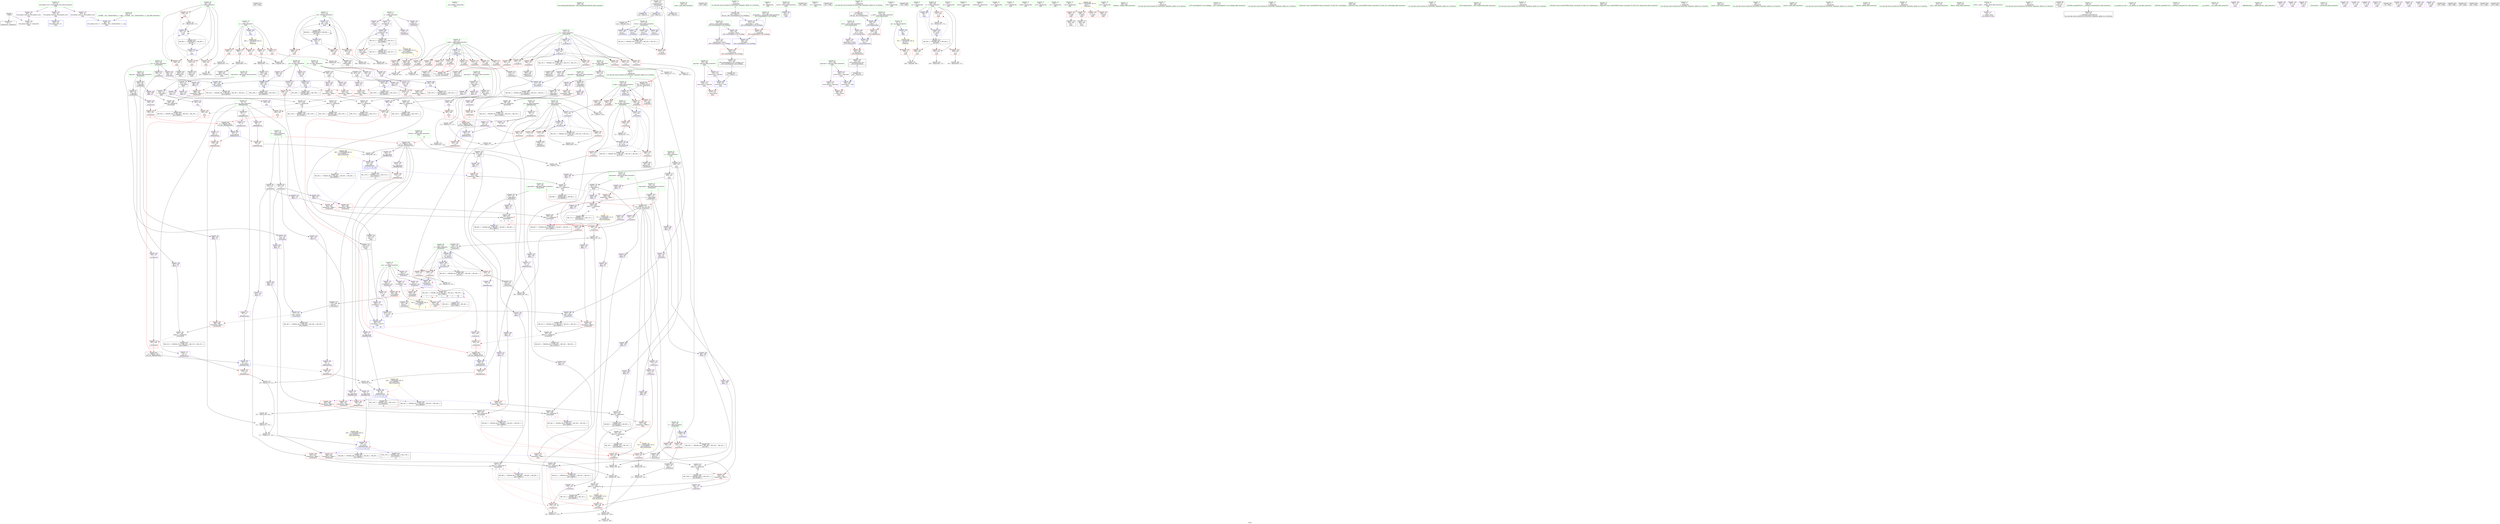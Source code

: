 digraph "SVFG" {
	label="SVFG";

	Node0x559165d40fe0 [shape=record,color=grey,label="{NodeID: 0\nNullPtr}"];
	Node0x559165d40fe0 -> Node0x559165d68930[style=solid];
	Node0x559165d40fe0 -> Node0x559165d79b40[style=solid];
	Node0x559165da6160 [shape=record,color=black,label="{NodeID: 609\nMR_50V_2 = PHI(MR_50V_3, MR_50V_1, MR_50V_1, MR_50V_1, )\npts\{1500000 \}\n}"];
	Node0x559165d754d0 [shape=record,color=red,label="{NodeID: 277\n210\<--131\n\<--r.addr\n_Z5solveii2tl\n}"];
	Node0x559165d754d0 -> Node0x559165d8b400[style=solid];
	Node0x559165d66320 [shape=record,color=black,label="{NodeID: 111\n270\<--269\nconv39\<--\n_Z5solveii2tl\n}"];
	Node0x559165d66320 -> Node0x559165d6f200[style=solid];
	Node0x559165d72bc0 [shape=record,color=grey,label="{NodeID: 554\n111 = Binary(107, 110, )\n}"];
	Node0x559165d72bc0 -> Node0x559165d89900[style=solid];
	Node0x559165d6f2d0 [shape=record,color=blue,label="{NodeID: 388\n275\<--274\nx42\<--conv41\n_Z5solveii2tl\n}"];
	Node0x559165d6f2d0 -> Node0x559165d788d0[style=dashed];
	Node0x559165d6f2d0 -> Node0x559165da4860[style=dashed];
	Node0x559165d6a940 [shape=record,color=purple,label="{NodeID: 222\n614\<--452\noffset_0\<--\n}"];
	Node0x559165d6a940 -> Node0x559165d70650[style=solid];
	Node0x559165d66d90 [shape=record,color=green,label="{NodeID: 56\n155\<--156\nagg.tmp50\<--agg.tmp50_field_insensitive\n_Z5solveii2tl\n|{|<s1>9}}"];
	Node0x559165d66d90 -> Node0x559165d65b00[style=solid];
	Node0x559165d66d90:s1 -> Node0x559165de0020[style=solid,color=red];
	Node0x559165de4520 [shape=record,color=black,label="{NodeID: 831\n428 = PHI()\n}"];
	Node0x559165d78250 [shape=record,color=red,label="{NodeID: 333\n478\<--477\n\<--y28\nmain\n}"];
	Node0x559165d78250 -> Node0x559165d6be40[style=solid];
	Node0x559165d6db40 [shape=record,color=purple,label="{NodeID: 167\n118\<--72\nc\<--agg.result\n_Z8findline2tpS_\n}"];
	Node0x559165d6db40 -> Node0x559165d7a120[style=solid];
	Node0x559165d62ba0 [shape=record,color=green,label="{NodeID: 1\n7\<--1\n__dso_handle\<--dummyObj\nGlob }"];
	Node0x559165da6660 [shape=record,color=black,label="{NodeID: 610\nMR_52V_2 = PHI(MR_52V_3, MR_52V_1, MR_52V_1, MR_52V_1, )\npts\{1500001 \}\n}"];
	Node0x559165d755a0 [shape=record,color=red,label="{NodeID: 278\n273\<--131\n\<--r.addr\n_Z5solveii2tl\n}"];
	Node0x559165d755a0 -> Node0x559165d663f0[style=solid];
	Node0x559165d663f0 [shape=record,color=black,label="{NodeID: 112\n274\<--273\nconv41\<--\n_Z5solveii2tl\n}"];
	Node0x559165d663f0 -> Node0x559165d6f2d0[style=solid];
	Node0x559165d72d40 [shape=record,color=grey,label="{NodeID: 555\n227 = Binary(224, 226, )\n}"];
	Node0x559165d72d40 -> Node0x559165d89f00[style=solid];
	Node0x559165d6f3a0 [shape=record,color=blue,label="{NodeID: 389\n282\<--281\ny46\<--conv45\n_Z5solveii2tl\n}"];
	Node0x559165d6f3a0 -> Node0x559165d789a0[style=dashed];
	Node0x559165d6f3a0 -> Node0x559165da4d60[style=dashed];
	Node0x559165d6aa10 [shape=record,color=purple,label="{NodeID: 223\n617\<--452\noffset_1\<--\n}"];
	Node0x559165d6aa10 -> Node0x559165d70720[style=solid];
	Node0x559165d66e60 [shape=record,color=green,label="{NodeID: 57\n288\<--289\nllvm.memcpy.p0i8.p0i8.i64\<--llvm.memcpy.p0i8.p0i8.i64_field_insensitive\n}"];
	Node0x559165de4620 [shape=record,color=black,label="{NodeID: 832\n490 = PHI(123, )\n}"];
	Node0x559165d78320 [shape=record,color=red,label="{NodeID: 334\n501\<--500\n\<--arrayidx41\nmain\n}"];
	Node0x559165d6dc10 [shape=record,color=purple,label="{NodeID: 168\n93\<--77\ny1\<--p1\n_Z8findline2tpS_\n}"];
	Node0x559165d6dc10 -> Node0x559165d747d0[style=solid];
	Node0x559165d414f0 [shape=record,color=green,label="{NodeID: 2\n9\<--1\n\<--dummyObj\nCan only get source location for instruction, argument, global var or function.|{<s0>26}}"];
	Node0x559165d414f0:s0 -> Node0x559165de5860[style=solid,color=red];
	Node0x559165da6b60 [shape=record,color=black,label="{NodeID: 611\nMR_54V_2 = PHI(MR_54V_3, MR_54V_1, MR_54V_1, MR_54V_1, )\npts\{1520000 \}\n}"];
	Node0x559165d75670 [shape=record,color=red,label="{NodeID: 279\n277\<--131\n\<--r.addr\n_Z5solveii2tl\n}"];
	Node0x559165d75670 -> Node0x559165d664c0[style=solid];
	Node0x559165d664c0 [shape=record,color=black,label="{NodeID: 113\n278\<--277\nidxprom43\<--\n_Z5solveii2tl\n}"];
	Node0x559165d72ec0 [shape=record,color=grey,label="{NodeID: 556\n486 = Binary(485, 174, )\n|{<s0>26}}"];
	Node0x559165d72ec0:s0 -> Node0x559165ddfd50[style=solid,color=red];
	Node0x559165d6f470 [shape=record,color=blue, style = dotted,label="{NodeID: 390\n584\<--586\noffset_0\<--dummyVal\n_Z5solveii2tl\n}"];
	Node0x559165d6f470 -> Node0x559165d76fa0[style=dashed];
	Node0x559165d6f470 -> Node0x559165da6160[style=dashed];
	Node0x559165d6aae0 [shape=record,color=purple,label="{NodeID: 224\n615\<--453\noffset_0\<--\n}"];
	Node0x559165d6aae0 -> Node0x559165d78f50[style=solid];
	Node0x559165d66f60 [shape=record,color=green,label="{NodeID: 58\n330\<--331\nmain\<--main_field_insensitive\n}"];
	Node0x559165de47c0 [shape=record,color=black,label="{NodeID: 833\n503 = PHI()\n}"];
	Node0x559165d783f0 [shape=record,color=red,label="{NodeID: 335\n545\<--541\n\<--__mask.addr\n_ZSt11setiosflagsSt13_Ios_Fmtflags\n}"];
	Node0x559165d783f0 -> Node0x559165d7f060[style=solid];
	Node0x559165d6dce0 [shape=record,color=purple,label="{NodeID: 169\n98\<--77\nx\<--p1\n_Z8findline2tpS_\n}"];
	Node0x559165d6dce0 -> Node0x559165d748a0[style=solid];
	Node0x559165d40c00 [shape=record,color=green,label="{NodeID: 3\n18\<--1\n.str\<--dummyObj\nGlob }"];
	Node0x559165da7060 [shape=record,color=black,label="{NodeID: 612\nMR_56V_2 = PHI(MR_56V_3, MR_56V_1, MR_56V_1, MR_56V_1, )\npts\{1520001 \}\n}"];
	Node0x559165d75740 [shape=record,color=red,label="{NodeID: 280\n314\<--131\n\<--r.addr\n_Z5solveii2tl\n|{<s0>9}}"];
	Node0x559165d75740:s0 -> Node0x559165ddfd50[style=solid,color=red];
	Node0x559165d66590 [shape=record,color=black,label="{NodeID: 114\n281\<--280\nconv45\<--\n_Z5solveii2tl\n}"];
	Node0x559165d66590 -> Node0x559165d6f3a0[style=solid];
	Node0x559165d88a00 [shape=record,color=grey,label="{NodeID: 557\n254 = Binary(253, 167, )\n}"];
	Node0x559165d88a00 -> Node0x559165d6ef90[style=solid];
	Node0x559165d6f540 [shape=record,color=blue, style = dotted,label="{NodeID: 391\n587\<--589\noffset_1\<--dummyVal\n_Z5solveii2tl\n}"];
	Node0x559165d6f540 -> Node0x559165d77070[style=dashed];
	Node0x559165d6f540 -> Node0x559165da6660[style=dashed];
	Node0x559165d6abb0 [shape=record,color=purple,label="{NodeID: 225\n618\<--453\noffset_1\<--\n}"];
	Node0x559165d6abb0 -> Node0x559165d79020[style=solid];
	Node0x559165d67060 [shape=record,color=green,label="{NodeID: 59\n333\<--334\nretval\<--retval_field_insensitive\nmain\n}"];
	Node0x559165d67060 -> Node0x559165d6fd60[style=solid];
	Node0x559165de4890 [shape=record,color=black,label="{NodeID: 834\n510 = PHI()\n}"];
	Node0x559165d784c0 [shape=record,color=red,label="{NodeID: 336\n548\<--547\n\<--coerce.dive\n_ZSt11setiosflagsSt13_Ios_Fmtflags\n}"];
	Node0x559165d784c0 -> Node0x559165d6c0b0[style=solid];
	Node0x559165d6ddb0 [shape=record,color=purple,label="{NodeID: 170\n109\<--77\nx6\<--p1\n_Z8findline2tpS_\n}"];
	Node0x559165d6ddb0 -> Node0x559165d74b10[style=solid];
	Node0x559165d40c90 [shape=record,color=green,label="{NodeID: 4\n20\<--1\n.str.1\<--dummyObj\nGlob }"];
	Node0x559165da7560 [shape=record,color=black,label="{NodeID: 613\nMR_58V_2 = PHI(MR_58V_4, MR_58V_1, MR_58V_1, MR_58V_1, )\npts\{1540000 \}\n|{<s0>7}}"];
	Node0x559165da7560:s0 -> Node0x559165da7560[style=dashed,color=blue];
	Node0x559165d75810 [shape=record,color=red,label="{NodeID: 281\n192\<--133\n\<--q\n_Z5solveii2tl\n}"];
	Node0x559165d75810 -> Node0x559165d8a800[style=solid];
	Node0x559165d66660 [shape=record,color=black,label="{NodeID: 115\n123\<--323\n_Z5solveii2tl_ret\<--\n_Z5solveii2tl\n|{<s0>7|<s1>9|<s2>26}}"];
	Node0x559165d66660:s0 -> Node0x559165de3c50[style=solid,color=blue];
	Node0x559165d66660:s1 -> Node0x559165de3a20[style=solid,color=blue];
	Node0x559165d66660:s2 -> Node0x559165de4620[style=solid,color=blue];
	Node0x559165d88b80 [shape=record,color=grey,label="{NodeID: 558\n189 = Binary(188, 174, )\n}"];
	Node0x559165d88b80 -> Node0x559165d7a6d0[style=solid];
	Node0x559165d6f610 [shape=record,color=blue, style = dotted,label="{NodeID: 392\n590\<--592\noffset_0\<--dummyVal\n_Z5solveii2tl\n}"];
	Node0x559165d6f610 -> Node0x559165d77140[style=dashed];
	Node0x559165d6f610 -> Node0x559165da6b60[style=dashed];
	Node0x559165d6ac80 [shape=record,color=purple,label="{NodeID: 226\n620\<--455\noffset_0\<--\n}"];
	Node0x559165d6ac80 -> Node0x559165d707f0[style=solid];
	Node0x559165d67130 [shape=record,color=green,label="{NodeID: 60\n335\<--336\nagg.tmp\<--agg.tmp_field_insensitive\nmain\n}"];
	Node0x559165d67130 -> Node0x559165d6a120[style=solid];
	Node0x559165d67130 -> Node0x559165d6a1f0[style=solid];
	Node0x559165de4960 [shape=record,color=black,label="{NodeID: 835\n515 = PHI()\n}"];
	Node0x559165d78590 [shape=record,color=red,label="{NodeID: 337\n558\<--554\n\<--__n.addr\n_ZSt12setprecisioni\n}"];
	Node0x559165d78590 -> Node0x559165d7f200[style=solid];
	Node0x559165d6de80 [shape=record,color=purple,label="{NodeID: 171\n114\<--77\ny8\<--p1\n_Z8findline2tpS_\n}"];
	Node0x559165d6de80 -> Node0x559165d74cb0[style=solid];
	Node0x559165d40d20 [shape=record,color=green,label="{NodeID: 5\n22\<--1\nstdin\<--dummyObj\nGlob }"];
	Node0x559165da7a60 [shape=record,color=black,label="{NodeID: 614\nMR_60V_2 = PHI(MR_60V_4, MR_60V_1, MR_60V_1, MR_60V_1, )\npts\{1540001 \}\n|{<s0>7}}"];
	Node0x559165da7a60:s0 -> Node0x559165da7a60[style=dashed,color=blue];
	Node0x559165d758e0 [shape=record,color=red,label="{NodeID: 282\n220\<--133\n\<--q\n_Z5solveii2tl\n}"];
	Node0x559165d758e0 -> Node0x559165d7aae0[style=solid];
	Node0x559165d6b140 [shape=record,color=black,label="{NodeID: 116\n469\<--343\n\<--l\nmain\n}"];
	Node0x559165d6b140 -> Node0x559165d731e0[style=solid];
	Node0x559165d6b140 -> Node0x559165d732b0[style=solid];
	Node0x559165d6b140 -> Node0x559165d73380[style=solid];
	Node0x559165d88d00 [shape=record,color=grey,label="{NodeID: 559\n506 = Binary(505, 174, )\n}"];
	Node0x559165d88d00 -> Node0x559165d7edf0[style=solid];
	Node0x559165d6f6e0 [shape=record,color=blue, style = dotted,label="{NodeID: 393\n593\<--595\noffset_1\<--dummyVal\n_Z5solveii2tl\n}"];
	Node0x559165d6f6e0 -> Node0x559165d77210[style=dashed];
	Node0x559165d6f6e0 -> Node0x559165da7060[style=dashed];
	Node0x559165d6ad50 [shape=record,color=purple,label="{NodeID: 227\n623\<--455\noffset_1\<--\n}"];
	Node0x559165d6ad50 -> Node0x559165d708c0[style=solid];
	Node0x559165d67200 [shape=record,color=green,label="{NodeID: 61\n337\<--338\nagg.tmp5\<--agg.tmp5_field_insensitive\nmain\n}"];
	Node0x559165d67200 -> Node0x559165d6a2c0[style=solid];
	Node0x559165d67200 -> Node0x559165d6a390[style=solid];
	Node0x559165de4a60 [shape=record,color=black,label="{NodeID: 836\n518 = PHI()\n}"];
	Node0x559165d78660 [shape=record,color=red,label="{NodeID: 338\n561\<--560\n\<--coerce.dive\n_ZSt12setprecisioni\n}"];
	Node0x559165d78660 -> Node0x559165d6c180[style=solid];
	Node0x559165d6df50 [shape=record,color=purple,label="{NodeID: 172\n91\<--79\ny\<--p2\n_Z8findline2tpS_\n}"];
	Node0x559165d6df50 -> Node0x559165d74700[style=solid];
	Node0x559165d633f0 [shape=record,color=green,label="{NodeID: 6\n23\<--1\n.str.2\<--dummyObj\nGlob }"];
	Node0x559165d9ea60 [shape=record,color=black,label="{NodeID: 615\nMR_62V_2 = PHI(MR_62V_4, MR_62V_1, MR_62V_1, MR_62V_1, )\npts\{1540002 \}\n|{<s0>7}}"];
	Node0x559165d9ea60:s0 -> Node0x559165d9ea60[style=dashed,color=blue];
	Node0x559165d759b0 [shape=record,color=red,label="{NodeID: 283\n258\<--133\n\<--q\n_Z5solveii2tl\n}"];
	Node0x559165d759b0 -> Node0x559165d660b0[style=solid];
	Node0x559165d6b210 [shape=record,color=black,label="{NodeID: 117\n488\<--343\n\<--l\nmain\n}"];
	Node0x559165d6b210 -> Node0x559165d73930[style=solid];
	Node0x559165d6b210 -> Node0x559165d73a00[style=solid];
	Node0x559165d6b210 -> Node0x559165d73ad0[style=solid];
	Node0x559165d88e80 [shape=record,color=grey,label="{NodeID: 560\n173 = Binary(172, 174, )\n}"];
	Node0x559165d88e80 -> Node0x559165d8ac80[style=solid];
	Node0x559165d6f7b0 [shape=record,color=blue, style = dotted,label="{NodeID: 394\n596\<--598\noffset_0\<--dummyVal\n_Z5solveii2tl\n|{<s0>7|<s1>7|<s2>7|<s3>7}}"];
	Node0x559165d6f7b0:s0 -> Node0x559165d76920[style=dashed,color=red];
	Node0x559165d6f7b0:s1 -> Node0x559165d76b90[style=dashed,color=red];
	Node0x559165d6f7b0:s2 -> Node0x559165d6f7b0[style=dashed,color=red];
	Node0x559165d6f7b0:s3 -> Node0x559165da7560[style=dashed,color=red];
	Node0x559165d6ae20 [shape=record,color=purple,label="{NodeID: 228\n621\<--456\noffset_0\<--\n}"];
	Node0x559165d6ae20 -> Node0x559165d790f0[style=solid];
	Node0x559165d672d0 [shape=record,color=green,label="{NodeID: 62\n339\<--340\nii\<--ii_field_insensitive\nmain\n}"];
	Node0x559165d672d0 -> Node0x559165d772e0[style=solid];
	Node0x559165d672d0 -> Node0x559165d773b0[style=solid];
	Node0x559165d672d0 -> Node0x559165d77480[style=solid];
	Node0x559165d672d0 -> Node0x559165d77550[style=solid];
	Node0x559165d672d0 -> Node0x559165d6ffd0[style=solid];
	Node0x559165d672d0 -> Node0x559165d7eec0[style=solid];
	Node0x559165de4b60 [shape=record,color=black,label="{NodeID: 837\n551 = PHI(382, )\n0th arg _ZSt12setprecisioni }"];
	Node0x559165de4b60 -> Node0x559165d7f130[style=solid];
	Node0x559165d78730 [shape=record,color=red,label="{NodeID: 339\n586\<--585\ndummyVal\<--offset_0\n_Z5solveii2tl\n}"];
	Node0x559165d78730 -> Node0x559165d6f470[style=solid];
	Node0x559165d6e020 [shape=record,color=purple,label="{NodeID: 173\n100\<--79\nx2\<--p2\n_Z8findline2tpS_\n}"];
	Node0x559165d6e020 -> Node0x559165d74970[style=solid];
	Node0x559165d63480 [shape=record,color=green,label="{NodeID: 7\n25\<--1\n.str.3\<--dummyObj\nGlob }"];
	Node0x559165d9ef60 [shape=record,color=black,label="{NodeID: 616\nMR_64V_2 = PHI(MR_64V_5, MR_64V_1, MR_64V_1, MR_64V_1, )\npts\{1560000 \}\n|{<s0>9}}"];
	Node0x559165d9ef60:s0 -> Node0x559165d9ef60[style=dashed,color=blue];
	Node0x559165d75a80 [shape=record,color=red,label="{NodeID: 284\n262\<--133\n\<--q\n_Z5solveii2tl\n}"];
	Node0x559165d75a80 -> Node0x559165d66180[style=solid];
	Node0x559165d6b2e0 [shape=record,color=black,label="{NodeID: 118\n453\<--345\n\<--p1\nmain\n}"];
	Node0x559165d6b2e0 -> Node0x559165d6aae0[style=solid];
	Node0x559165d6b2e0 -> Node0x559165d6abb0[style=solid];
	Node0x559165d89000 [shape=record,color=grey,label="{NodeID: 561\n241 = Binary(238, 240, )\n}"];
	Node0x559165d89000 -> Node0x559165d89c00[style=solid];
	Node0x559165d6f880 [shape=record,color=blue, style = dotted,label="{NodeID: 395\n599\<--601\noffset_1\<--dummyVal\n_Z5solveii2tl\n|{<s0>7|<s1>7|<s2>7|<s3>7}}"];
	Node0x559165d6f880:s0 -> Node0x559165d76ac0[style=dashed,color=red];
	Node0x559165d6f880:s1 -> Node0x559165d76c60[style=dashed,color=red];
	Node0x559165d6f880:s2 -> Node0x559165d6f880[style=dashed,color=red];
	Node0x559165d6f880:s3 -> Node0x559165da7a60[style=dashed,color=red];
	Node0x559165d6aef0 [shape=record,color=purple,label="{NodeID: 229\n624\<--456\noffset_1\<--\n}"];
	Node0x559165d6aef0 -> Node0x559165d791c0[style=solid];
	Node0x559165d673a0 [shape=record,color=green,label="{NodeID: 63\n341\<--342\ni\<--i_field_insensitive\nmain\n}"];
	Node0x559165d673a0 -> Node0x559165d77620[style=solid];
	Node0x559165d673a0 -> Node0x559165d776f0[style=solid];
	Node0x559165d673a0 -> Node0x559165d777c0[style=solid];
	Node0x559165d673a0 -> Node0x559165d77890[style=solid];
	Node0x559165d673a0 -> Node0x559165d700a0[style=solid];
	Node0x559165d673a0 -> Node0x559165d70240[style=solid];
	Node0x559165de4d90 [shape=record,color=black,label="{NodeID: 838\n538 = PHI(371, )\n0th arg _ZSt11setiosflagsSt13_Ios_Fmtflags }"];
	Node0x559165de4d90 -> Node0x559165d7ef90[style=solid];
	Node0x559165d78800 [shape=record,color=red,label="{NodeID: 340\n589\<--588\ndummyVal\<--offset_1\n_Z5solveii2tl\n}"];
	Node0x559165d78800 -> Node0x559165d6f540[style=solid];
	Node0x559165d6e0f0 [shape=record,color=purple,label="{NodeID: 174\n82\<--81\n\<--\n_Z8findline2tpS_\n}"];
	Node0x559165d6e0f0 -> Node0x559165d79c40[style=solid];
	Node0x559165d63510 [shape=record,color=green,label="{NodeID: 8\n27\<--1\nstdout\<--dummyObj\nGlob }"];
	Node0x559165d9f050 [shape=record,color=black,label="{NodeID: 617\nMR_66V_2 = PHI(MR_66V_5, MR_66V_1, MR_66V_1, MR_66V_1, )\npts\{1560001 \}\n|{<s0>9}}"];
	Node0x559165d9f050:s0 -> Node0x559165d9f050[style=dashed,color=blue];
	Node0x559165d75b50 [shape=record,color=red,label="{NodeID: 285\n266\<--133\n\<--q\n_Z5solveii2tl\n}"];
	Node0x559165d75b50 -> Node0x559165d66250[style=solid];
	Node0x559165d6b3b0 [shape=record,color=black,label="{NodeID: 119\n456\<--347\n\<--p2\nmain\n}"];
	Node0x559165d6b3b0 -> Node0x559165d6ae20[style=solid];
	Node0x559165d6b3b0 -> Node0x559165d6aef0[style=solid];
	Node0x559165d89180 [shape=record,color=grey,label="{NodeID: 562\n107 = Binary(108, 106, )\n}"];
	Node0x559165d89180 -> Node0x559165d72bc0[style=solid];
	Node0x559165d6f950 [shape=record,color=blue, style = dotted,label="{NodeID: 396\n602\<--604\noffset_2\<--dummyVal\n_Z5solveii2tl\n|{<s0>7|<s1>7|<s2>7|<s3>7}}"];
	Node0x559165d6f950:s0 -> Node0x559165d769f0[style=dashed,color=red];
	Node0x559165d6f950:s1 -> Node0x559165d76d30[style=dashed,color=red];
	Node0x559165d6f950:s2 -> Node0x559165d6f950[style=dashed,color=red];
	Node0x559165d6f950:s3 -> Node0x559165d9ea60[style=dashed,color=red];
	Node0x559165d6afc0 [shape=record,color=purple,label="{NodeID: 230\n459\<--458\n\<--\nmain\n}"];
	Node0x559165d6afc0 -> Node0x559165d77e40[style=solid];
	Node0x559165d67470 [shape=record,color=green,label="{NodeID: 64\n343\<--344\nl\<--l_field_insensitive\nmain\n}"];
	Node0x559165d67470 -> Node0x559165d6b140[style=solid];
	Node0x559165d67470 -> Node0x559165d6b210[style=solid];
	Node0x559165de4ed0 [shape=record,color=black,label="{NodeID: 839\n72 = PHI(147, 349, )\n0th arg _Z8findline2tpS_ }"];
	Node0x559165de4ed0 -> Node0x559165d6d800[style=solid];
	Node0x559165de4ed0 -> Node0x559165d6d8d0[style=solid];
	Node0x559165de4ed0 -> Node0x559165d6d9a0[style=solid];
	Node0x559165de4ed0 -> Node0x559165d6da70[style=solid];
	Node0x559165de4ed0 -> Node0x559165d6db40[style=solid];
	Node0x559165d788d0 [shape=record,color=red,label="{NodeID: 341\n592\<--591\ndummyVal\<--offset_0\n_Z5solveii2tl\n}"];
	Node0x559165d788d0 -> Node0x559165d6f610[style=solid];
	Node0x559165d6e1c0 [shape=record,color=purple,label="{NodeID: 175\n84\<--81\n\<--\n_Z8findline2tpS_\n}"];
	Node0x559165d6e1c0 -> Node0x559165d79d10[style=solid];
	Node0x559165d635a0 [shape=record,color=green,label="{NodeID: 9\n28\<--1\n_ZSt4cout\<--dummyObj\nGlob }"];
	Node0x559165d9f140 [shape=record,color=black,label="{NodeID: 618\nMR_68V_2 = PHI(MR_68V_5, MR_68V_1, MR_68V_1, MR_68V_1, )\npts\{1560002 \}\n|{<s0>9}}"];
	Node0x559165d9f140:s0 -> Node0x559165d9f140[style=dashed,color=blue];
	Node0x559165d75c20 [shape=record,color=red,label="{NodeID: 286\n305\<--133\n\<--q\n_Z5solveii2tl\n|{<s0>7}}"];
	Node0x559165d75c20:s0 -> Node0x559165ddfd50[style=solid,color=red];
	Node0x559165d6b480 [shape=record,color=black,label="{NodeID: 120\n470\<--349\n\<--ref.tmp\nmain\n}"];
	Node0x559165d6b480 -> Node0x559165d73450[style=solid];
	Node0x559165d6b480 -> Node0x559165d73520[style=solid];
	Node0x559165d6b480 -> Node0x559165d735f0[style=solid];
	Node0x559165d89300 [shape=record,color=grey,label="{NodeID: 563\n95 = Binary(92, 94, )\n}"];
	Node0x559165d89300 -> Node0x559165d79f80[style=solid];
	Node0x559165d6fa20 [shape=record,color=blue, style = dotted,label="{NodeID: 397\n605\<--607\noffset_0\<--dummyVal\n_Z5solveii2tl\n|{<s0>9|<s1>9|<s2>9|<s3>9}}"];
	Node0x559165d6fa20:s0 -> Node0x559165d76920[style=dashed,color=red];
	Node0x559165d6fa20:s1 -> Node0x559165d76b90[style=dashed,color=red];
	Node0x559165d6fa20:s2 -> Node0x559165d6fa20[style=dashed,color=red];
	Node0x559165d6fa20:s3 -> Node0x559165d9ef60[style=dashed,color=red];
	Node0x559165d72fb0 [shape=record,color=purple,label="{NodeID: 231\n461\<--458\n\<--\nmain\n}"];
	Node0x559165d72fb0 -> Node0x559165d77f10[style=solid];
	Node0x559165d67540 [shape=record,color=green,label="{NodeID: 65\n345\<--346\np1\<--p1_field_insensitive\nmain\n}"];
	Node0x559165d67540 -> Node0x559165d6b2e0[style=solid];
	Node0x559165d67540 -> Node0x559165d6a460[style=solid];
	Node0x559165d67540 -> Node0x559165d6a530[style=solid];
	Node0x559165d67540 -> Node0x559165d6a600[style=solid];
	Node0x559165de5320 [shape=record,color=black,label="{NodeID: 840\n73 = PHI(295, 460, )\n1st arg _Z8findline2tpS_ }"];
	Node0x559165de5320 -> Node0x559165d79c40[style=solid];
	Node0x559165d789a0 [shape=record,color=red,label="{NodeID: 342\n595\<--594\ndummyVal\<--offset_1\n_Z5solveii2tl\n}"];
	Node0x559165d789a0 -> Node0x559165d6f6e0[style=solid];
	Node0x559165d6e290 [shape=record,color=purple,label="{NodeID: 176\n87\<--86\n\<--\n_Z8findline2tpS_\n}"];
	Node0x559165d6e290 -> Node0x559165d79de0[style=solid];
	Node0x559165d63630 [shape=record,color=green,label="{NodeID: 10\n29\<--1\n.str.4\<--dummyObj\nGlob }"];
	Node0x559165da9ba0 [shape=record,color=black,label="{NodeID: 619\nMR_84V_3 = PHI(MR_84V_4, MR_84V_2, )\npts\{340 \}\n}"];
	Node0x559165da9ba0 -> Node0x559165d772e0[style=dashed];
	Node0x559165da9ba0 -> Node0x559165d773b0[style=dashed];
	Node0x559165da9ba0 -> Node0x559165d77480[style=dashed];
	Node0x559165da9ba0 -> Node0x559165d77550[style=dashed];
	Node0x559165da9ba0 -> Node0x559165d7eec0[style=dashed];
	Node0x559165d75cf0 [shape=record,color=red,label="{NodeID: 287\n312\<--133\n\<--q\n_Z5solveii2tl\n}"];
	Node0x559165d75cf0 -> Node0x559165d8a200[style=solid];
	Node0x559165d6b550 [shape=record,color=black,label="{NodeID: 121\n452\<--351\n\<--agg.tmp24\nmain\n}"];
	Node0x559165d6b550 -> Node0x559165d6a940[style=solid];
	Node0x559165d6b550 -> Node0x559165d6aa10[style=solid];
	Node0x559165d89480 [shape=record,color=grey,label="{NodeID: 564\n523 = Binary(522, 174, )\n}"];
	Node0x559165d89480 -> Node0x559165d7eec0[style=solid];
	Node0x559165d6faf0 [shape=record,color=blue, style = dotted,label="{NodeID: 398\n608\<--610\noffset_1\<--dummyVal\n_Z5solveii2tl\n|{<s0>9|<s1>9|<s2>9|<s3>9}}"];
	Node0x559165d6faf0:s0 -> Node0x559165d76ac0[style=dashed,color=red];
	Node0x559165d6faf0:s1 -> Node0x559165d76c60[style=dashed,color=red];
	Node0x559165d6faf0:s2 -> Node0x559165d6faf0[style=dashed,color=red];
	Node0x559165d6faf0:s3 -> Node0x559165d9f050[style=dashed,color=red];
	Node0x559165d73040 [shape=record,color=purple,label="{NodeID: 232\n464\<--463\n\<--\nmain\n}"];
	Node0x559165d73040 -> Node0x559165d77fe0[style=solid];
	Node0x559165d67610 [shape=record,color=green,label="{NodeID: 66\n347\<--348\np2\<--p2_field_insensitive\nmain\n}"];
	Node0x559165d67610 -> Node0x559165d6b3b0[style=solid];
	Node0x559165d67610 -> Node0x559165d6a6d0[style=solid];
	Node0x559165d67610 -> Node0x559165d6a7a0[style=solid];
	Node0x559165d67610 -> Node0x559165d6a870[style=solid];
	Node0x559165de5470 [shape=record,color=black,label="{NodeID: 841\n74 = PHI(297, 462, )\n2nd arg _Z8findline2tpS_ }"];
	Node0x559165de5470 -> Node0x559165d79d10[style=solid];
	Node0x559165d78a70 [shape=record,color=red,label="{NodeID: 343\n598\<--597\ndummyVal\<--offset_0\n_Z5solveii2tl\n}"];
	Node0x559165d78a70 -> Node0x559165d6f7b0[style=solid];
	Node0x559165d6e360 [shape=record,color=purple,label="{NodeID: 177\n89\<--86\n\<--\n_Z8findline2tpS_\n}"];
	Node0x559165d6e360 -> Node0x559165d79eb0[style=solid];
	Node0x559165d636c0 [shape=record,color=green,label="{NodeID: 11\n31\<--1\n.str.5\<--dummyObj\nGlob }"];
	Node0x559165daa070 [shape=record,color=black,label="{NodeID: 620\nMR_86V_2 = PHI(MR_86V_4, MR_86V_1, )\npts\{342 \}\n}"];
	Node0x559165daa070 -> Node0x559165d700a0[style=dashed];
	Node0x559165d75dc0 [shape=record,color=red,label="{NodeID: 288\n171\<--135\n\<--i\n_Z5solveii2tl\n}"];
	Node0x559165d75dc0 -> Node0x559165d8ac80[style=solid];
	Node0x559165d6b620 [shape=record,color=black,label="{NodeID: 122\n458\<--351\n\<--agg.tmp24\nmain\n}"];
	Node0x559165d6b620 -> Node0x559165d6afc0[style=solid];
	Node0x559165d6b620 -> Node0x559165d72fb0[style=solid];
	Node0x559165d89600 [shape=record,color=grey,label="{NodeID: 565\n102 = Binary(99, 101, )\n}"];
	Node0x559165d89600 -> Node0x559165d7a050[style=solid];
	Node0x559165d6fbc0 [shape=record,color=blue, style = dotted,label="{NodeID: 399\n611\<--613\noffset_2\<--dummyVal\n_Z5solveii2tl\n|{<s0>9|<s1>9|<s2>9|<s3>9}}"];
	Node0x559165d6fbc0:s0 -> Node0x559165d769f0[style=dashed,color=red];
	Node0x559165d6fbc0:s1 -> Node0x559165d76d30[style=dashed,color=red];
	Node0x559165d6fbc0:s2 -> Node0x559165d6fbc0[style=dashed,color=red];
	Node0x559165d6fbc0:s3 -> Node0x559165d9f140[style=dashed,color=red];
	Node0x559165d73110 [shape=record,color=purple,label="{NodeID: 233\n466\<--463\n\<--\nmain\n}"];
	Node0x559165d73110 -> Node0x559165d780b0[style=solid];
	Node0x559165d676e0 [shape=record,color=green,label="{NodeID: 67\n349\<--350\nref.tmp\<--ref.tmp_field_insensitive\nmain\n|{|<s1>23}}"];
	Node0x559165d676e0 -> Node0x559165d6b480[style=solid];
	Node0x559165d676e0:s1 -> Node0x559165de4ed0[style=solid,color=red];
	Node0x559165de55c0 [shape=record,color=black,label="{NodeID: 842\n75 = PHI(300, 465, )\n3rd arg _Z8findline2tpS_ }"];
	Node0x559165de55c0 -> Node0x559165d79de0[style=solid];
	Node0x559165d78b40 [shape=record,color=red,label="{NodeID: 344\n601\<--600\ndummyVal\<--offset_1\n_Z5solveii2tl\n}"];
	Node0x559165d78b40 -> Node0x559165d6f880[style=solid];
	Node0x559165d6e430 [shape=record,color=purple,label="{NodeID: 178\n222\<--126\na\<--l\n_Z5solveii2tl\n}"];
	Node0x559165d6e430 -> Node0x559165d76920[style=solid];
	Node0x559165d63750 [shape=record,color=green,label="{NodeID: 12\n33\<--1\nstderr\<--dummyObj\nGlob }"];
	Node0x559165daa570 [shape=record,color=black,label="{NodeID: 621\nMR_88V_2 = PHI(MR_88V_6, MR_88V_1, )\npts\{358 \}\n}"];
	Node0x559165daa570 -> Node0x559165d7ed20[style=dashed];
	Node0x559165daa570 -> Node0x559165daa570[style=dashed];
	Node0x559165d75e90 [shape=record,color=red,label="{NodeID: 289\n177\<--135\n\<--i\n_Z5solveii2tl\n}"];
	Node0x559165d75e90 -> Node0x559165d65bd0[style=solid];
	Node0x559165d6b6f0 [shape=record,color=black,label="{NodeID: 123\n455\<--353\n\<--agg.tmp25\nmain\n}"];
	Node0x559165d6b6f0 -> Node0x559165d6ac80[style=solid];
	Node0x559165d6b6f0 -> Node0x559165d6ad50[style=solid];
	Node0x559165d89780 [shape=record,color=grey,label="{NodeID: 566\n250 = Binary(247, 249, )\n}"];
	Node0x559165d89780 -> Node0x559165d8af80[style=solid];
	Node0x559165d6fc90 [shape=record,color=blue,label="{NodeID: 400\n127\<--320\nretval\<--\n_Z5solveii2tl\n}"];
	Node0x559165d6fc90 -> Node0x559165da2060[style=dashed];
	Node0x559165d731e0 [shape=record,color=purple,label="{NodeID: 234\n626\<--469\noffset_0\<--\n}"];
	Node0x559165d731e0 -> Node0x559165d70990[style=solid];
	Node0x559165d677b0 [shape=record,color=green,label="{NodeID: 68\n351\<--352\nagg.tmp24\<--agg.tmp24_field_insensitive\nmain\n}"];
	Node0x559165d677b0 -> Node0x559165d6b550[style=solid];
	Node0x559165d677b0 -> Node0x559165d6b620[style=solid];
	Node0x559165de5710 [shape=record,color=black,label="{NodeID: 843\n76 = PHI(302, 467, )\n4th arg _Z8findline2tpS_ }"];
	Node0x559165de5710 -> Node0x559165d79eb0[style=solid];
	Node0x559165d78c10 [shape=record,color=red,label="{NodeID: 345\n604\<--603\ndummyVal\<--offset_2\n_Z5solveii2tl\n}"];
	Node0x559165d78c10 -> Node0x559165d6f950[style=solid];
	Node0x559165d6e500 [shape=record,color=purple,label="{NodeID: 179\n228\<--126\nc\<--l\n_Z5solveii2tl\n}"];
	Node0x559165d6e500 -> Node0x559165d769f0[style=solid];
	Node0x559165d637e0 [shape=record,color=green,label="{NodeID: 13\n34\<--1\n.str.6\<--dummyObj\nGlob }"];
	Node0x559165daaa70 [shape=record,color=black,label="{NodeID: 622\nMR_32V_2 = PHI(MR_32V_3, MR_32V_1, )\npts\{140000 \}\n}"];
	Node0x559165daaa70 -> Node0x559165d9fd60[style=dashed];
	Node0x559165d75f60 [shape=record,color=red,label="{NodeID: 290\n184\<--135\n\<--i\n_Z5solveii2tl\n}"];
	Node0x559165d75f60 -> Node0x559165d7a600[style=solid];
	Node0x559165d6b7c0 [shape=record,color=black,label="{NodeID: 124\n463\<--353\n\<--agg.tmp25\nmain\n}"];
	Node0x559165d6b7c0 -> Node0x559165d73040[style=solid];
	Node0x559165d6b7c0 -> Node0x559165d73110[style=solid];
	Node0x559165d89900 [shape=record,color=grey,label="{NodeID: 567\n117 = Binary(111, 116, )\n}"];
	Node0x559165d89900 -> Node0x559165d7a120[style=solid];
	Node0x559165d6fd60 [shape=record,color=blue,label="{NodeID: 401\n333\<--9\nretval\<--\nmain\n}"];
	Node0x559165d732b0 [shape=record,color=purple,label="{NodeID: 235\n629\<--469\noffset_1\<--\n}"];
	Node0x559165d732b0 -> Node0x559165d70a60[style=solid];
	Node0x559165d67880 [shape=record,color=green,label="{NodeID: 69\n353\<--354\nagg.tmp25\<--agg.tmp25_field_insensitive\nmain\n}"];
	Node0x559165d67880 -> Node0x559165d6b6f0[style=solid];
	Node0x559165d67880 -> Node0x559165d6b7c0[style=solid];
	Node0x559165de5860 [shape=record,color=black,label="{NodeID: 844\n124 = PHI(304, 313, 9, )\n0th arg _Z5solveii2tl }"];
	Node0x559165de5860 -> Node0x559165d7a1f0[style=solid];
	Node0x559165d78ce0 [shape=record,color=red,label="{NodeID: 346\n607\<--606\ndummyVal\<--offset_0\n_Z5solveii2tl\n}"];
	Node0x559165d78ce0 -> Node0x559165d6fa20[style=solid];
	Node0x559165d6e5d0 [shape=record,color=purple,label="{NodeID: 180\n231\<--126\nb\<--l\n_Z5solveii2tl\n}"];
	Node0x559165d6e5d0 -> Node0x559165d76ac0[style=solid];
	Node0x559165d638b0 [shape=record,color=green,label="{NodeID: 14\n36\<--1\n.str.7\<--dummyObj\nGlob }"];
	Node0x559165daaf70 [shape=record,color=black,label="{NodeID: 623\nMR_34V_2 = PHI(MR_34V_5, MR_34V_1, )\npts\{170000 \}\n}"];
	Node0x559165daaf70 -> Node0x559165d70c00[style=dashed];
	Node0x559165d76030 [shape=record,color=red,label="{NodeID: 291\n188\<--135\n\<--i\n_Z5solveii2tl\n}"];
	Node0x559165d76030 -> Node0x559165d88b80[style=solid];
	Node0x559165d6b890 [shape=record,color=black,label="{NodeID: 125\n487\<--355\n\<--agg.tmp34\nmain\n}"];
	Node0x559165d6b890 -> Node0x559165d736c0[style=solid];
	Node0x559165d6b890 -> Node0x559165d73790[style=solid];
	Node0x559165d6b890 -> Node0x559165d73860[style=solid];
	Node0x559165d89a80 [shape=record,color=grey,label="{NodeID: 568\n246 = Binary(243, 245, )\n}"];
	Node0x559165d89a80 -> Node0x559165d89c00[style=solid];
	Node0x559165d6fe30 [shape=record,color=blue,label="{NodeID: 402\n374\<--370\ncoerce.dive\<--call2\nmain\n}"];
	Node0x559165d6fe30 -> Node0x559165d77bd0[style=dashed];
	Node0x559165d73380 [shape=record,color=purple,label="{NodeID: 236\n632\<--469\noffset_2\<--\n}"];
	Node0x559165d73380 -> Node0x559165d70b30[style=solid];
	Node0x559165d67950 [shape=record,color=green,label="{NodeID: 70\n355\<--356\nagg.tmp34\<--agg.tmp34_field_insensitive\nmain\n|{|<s1>26}}"];
	Node0x559165d67950 -> Node0x559165d6b890[style=solid];
	Node0x559165d67950:s1 -> Node0x559165de0020[style=solid,color=red];
	Node0x559165d78db0 [shape=record,color=red,label="{NodeID: 347\n610\<--609\ndummyVal\<--offset_1\n_Z5solveii2tl\n}"];
	Node0x559165d78db0 -> Node0x559165d6faf0[style=solid];
	Node0x559165d6e6a0 [shape=record,color=purple,label="{NodeID: 181\n237\<--126\na24\<--l\n_Z5solveii2tl\n}"];
	Node0x559165d6e6a0 -> Node0x559165d76b90[style=solid];
	Node0x559165d63980 [shape=record,color=green,label="{NodeID: 15\n38\<--1\n.str.8\<--dummyObj\nGlob }"];
	Node0x559165dab470 [shape=record,color=black,label="{NodeID: 624\nMR_96V_2 = PHI(MR_96V_3, MR_96V_1, )\npts\{3440000 \}\n}"];
	Node0x559165dab470 -> Node0x559165d70990[style=dashed];
	Node0x559165d76100 [shape=record,color=red,label="{NodeID: 292\n201\<--137\n\<--i8\n_Z5solveii2tl\n}"];
	Node0x559165d76100 -> Node0x559165d8b280[style=solid];
	Node0x559165d6b960 [shape=record,color=black,label="{NodeID: 126\n363\<--360\ncall\<--\nmain\n}"];
	Node0x559165d89c00 [shape=record,color=grey,label="{NodeID: 569\n247 = Binary(241, 246, )\n}"];
	Node0x559165d89c00 -> Node0x559165d89780[style=solid];
	Node0x559165d6ff00 [shape=record,color=blue,label="{NodeID: 403\n385\<--381\ncoerce.dive7\<--call6\nmain\n}"];
	Node0x559165d6ff00 -> Node0x559165d77ca0[style=dashed];
	Node0x559165d73450 [shape=record,color=purple,label="{NodeID: 237\n627\<--470\noffset_0\<--\n}"];
	Node0x559165d73450 -> Node0x559165d79290[style=solid];
	Node0x559165d67a20 [shape=record,color=green,label="{NodeID: 71\n357\<--358\ni36\<--i36_field_insensitive\nmain\n}"];
	Node0x559165d67a20 -> Node0x559165d77960[style=solid];
	Node0x559165d67a20 -> Node0x559165d77a30[style=solid];
	Node0x559165d67a20 -> Node0x559165d77b00[style=solid];
	Node0x559165d67a20 -> Node0x559165d7ed20[style=solid];
	Node0x559165d67a20 -> Node0x559165d7edf0[style=solid];
	Node0x559165d78e80 [shape=record,color=red,label="{NodeID: 348\n613\<--612\ndummyVal\<--offset_2\n_Z5solveii2tl\n}"];
	Node0x559165d78e80 -> Node0x559165d6fbc0[style=solid];
	Node0x559165d6e770 [shape=record,color=purple,label="{NodeID: 182\n242\<--126\nb27\<--l\n_Z5solveii2tl\n}"];
	Node0x559165d6e770 -> Node0x559165d76c60[style=solid];
	Node0x559165d63a50 [shape=record,color=green,label="{NodeID: 16\n40\<--1\n.str.9\<--dummyObj\nGlob }"];
	Node0x559165dab970 [shape=record,color=black,label="{NodeID: 625\nMR_98V_2 = PHI(MR_98V_3, MR_98V_1, )\npts\{3440001 \}\n}"];
	Node0x559165dab970 -> Node0x559165d70a60[style=dashed];
	Node0x559165d761d0 [shape=record,color=red,label="{NodeID: 293\n206\<--137\n\<--i8\n_Z5solveii2tl\n}"];
	Node0x559165d761d0 -> Node0x559165d65ca0[style=solid];
	Node0x559165d6ba30 [shape=record,color=black,label="{NodeID: 127\n369\<--366\ncall1\<--\nmain\n}"];
	Node0x559165d89d80 [shape=record,color=grey,label="{NodeID: 570\n233 = Binary(230, 232, )\n}"];
	Node0x559165d89d80 -> Node0x559165d65e40[style=solid];
	Node0x559165d6ffd0 [shape=record,color=blue,label="{NodeID: 404\n339\<--9\nii\<--\nmain\n}"];
	Node0x559165d6ffd0 -> Node0x559165da9ba0[style=dashed];
	Node0x559165d73520 [shape=record,color=purple,label="{NodeID: 238\n630\<--470\noffset_1\<--\n}"];
	Node0x559165d73520 -> Node0x559165d79360[style=solid];
	Node0x559165d67af0 [shape=record,color=green,label="{NodeID: 72\n364\<--365\nfreopen\<--freopen_field_insensitive\n}"];
	Node0x559165d78f50 [shape=record,color=red,label="{NodeID: 349\n616\<--615\ndummyVal\<--offset_0\nmain\n}"];
	Node0x559165d78f50 -> Node0x559165d70650[style=solid];
	Node0x559165d6e840 [shape=record,color=purple,label="{NodeID: 183\n248\<--126\nc30\<--l\n_Z5solveii2tl\n}"];
	Node0x559165d6e840 -> Node0x559165d76d30[style=solid];
	Node0x559165d63b20 [shape=record,color=green,label="{NodeID: 17\n43\<--1\n\<--dummyObj\nCan only get source location for instruction, argument, global var or function.}"];
	Node0x559165dabe70 [shape=record,color=black,label="{NodeID: 626\nMR_100V_2 = PHI(MR_100V_3, MR_100V_1, )\npts\{3440002 \}\n}"];
	Node0x559165dabe70 -> Node0x559165d70b30[style=dashed];
	Node0x559165d762a0 [shape=record,color=red,label="{NodeID: 294\n216\<--137\n\<--i8\n_Z5solveii2tl\n}"];
	Node0x559165d762a0 -> Node0x559165d8a080[style=solid];
	Node0x559165d6bb00 [shape=record,color=black,label="{NodeID: 128\n425\<--424\nidxprom\<--\nmain\n}"];
	Node0x559165d89f00 [shape=record,color=grey,label="{NodeID: 571\n230 = Binary(227, 229, )\n}"];
	Node0x559165d89f00 -> Node0x559165d89d80[style=solid];
	Node0x559165d700a0 [shape=record,color=blue,label="{NodeID: 405\n341\<--9\ni\<--\nmain\n}"];
	Node0x559165d700a0 -> Node0x559165d77620[style=dashed];
	Node0x559165d700a0 -> Node0x559165d776f0[style=dashed];
	Node0x559165d700a0 -> Node0x559165d777c0[style=dashed];
	Node0x559165d700a0 -> Node0x559165d77890[style=dashed];
	Node0x559165d700a0 -> Node0x559165d70240[style=dashed];
	Node0x559165d700a0 -> Node0x559165daa070[style=dashed];
	Node0x559165d735f0 [shape=record,color=purple,label="{NodeID: 239\n633\<--470\noffset_2\<--\n}"];
	Node0x559165d735f0 -> Node0x559165d79430[style=solid];
	Node0x559165d67bf0 [shape=record,color=green,label="{NodeID: 73\n372\<--373\n_ZSt11setiosflagsSt13_Ios_Fmtflags\<--_ZSt11setiosflagsSt13_Ios_Fmtflags_field_insensitive\n}"];
	Node0x559165d79020 [shape=record,color=red,label="{NodeID: 350\n619\<--618\ndummyVal\<--offset_1\nmain\n}"];
	Node0x559165d79020 -> Node0x559165d70720[style=solid];
	Node0x559165d6e910 [shape=record,color=purple,label="{NodeID: 184\n264\<--143\nx36\<--p1\n_Z5solveii2tl\n}"];
	Node0x559165d6e910 -> Node0x559165d6f130[style=solid];
	Node0x559165d63bf0 [shape=record,color=green,label="{NodeID: 18\n108\<--1\n\<--dummyObj\nCan only get source location for instruction, argument, global var or function.}"];
	Node0x559165dac370 [shape=record,color=black,label="{NodeID: 627\nMR_102V_2 = PHI(MR_102V_3, MR_102V_1, )\npts\{3460000 \}\n}"];
	Node0x559165dac370 -> Node0x559165d70310[style=dashed];
	Node0x559165d76370 [shape=record,color=red,label="{NodeID: 295\n225\<--139\n\<--x\n_Z5solveii2tl\n}"];
	Node0x559165d76370 -> Node0x559165d65d70[style=solid];
	Node0x559165d6bbd0 [shape=record,color=black,label="{NodeID: 129\n430\<--429\nidxprom19\<--\nmain\n}"];
	Node0x559165d8a080 [shape=record,color=grey,label="{NodeID: 572\n217 = Binary(216, 174, )\n}"];
	Node0x559165d8a080 -> Node0x559165d7aa10[style=solid];
	Node0x559165d70170 [shape=record,color=blue,label="{NodeID: 406\n431\<--433\narrayidx20\<--dec\nmain\n}"];
	Node0x559165d70170 -> Node0x559165d9fd60[style=dashed];
	Node0x559165d736c0 [shape=record,color=purple,label="{NodeID: 240\n635\<--487\noffset_0\<--\n}"];
	Node0x559165d736c0 -> Node0x559165d70da0[style=solid];
	Node0x559165d67cf0 [shape=record,color=green,label="{NodeID: 74\n379\<--380\n_ZStlsIcSt11char_traitsIcEERSt13basic_ostreamIT_T0_ES6_St12_Setiosflags\<--_ZStlsIcSt11char_traitsIcEERSt13basic_ostreamIT_T0_ES6_St12_Setiosflags_field_insensitive\n}"];
	Node0x559165d790f0 [shape=record,color=red,label="{NodeID: 351\n622\<--621\ndummyVal\<--offset_0\nmain\n}"];
	Node0x559165d790f0 -> Node0x559165d707f0[style=solid];
	Node0x559165d6e9e0 [shape=record,color=purple,label="{NodeID: 185\n271\<--143\ny40\<--p1\n_Z5solveii2tl\n}"];
	Node0x559165d6e9e0 -> Node0x559165d6f200[style=solid];
	Node0x559165d63cc0 [shape=record,color=green,label="{NodeID: 19\n164\<--1\n\<--dummyObj\nCan only get source location for instruction, argument, global var or function.}"];
	Node0x559165dac870 [shape=record,color=black,label="{NodeID: 628\nMR_104V_2 = PHI(MR_104V_3, MR_104V_1, )\npts\{3460001 \}\n}"];
	Node0x559165dac870 -> Node0x559165d703e0[style=dashed];
	Node0x559165d76440 [shape=record,color=red,label="{NodeID: 296\n239\<--139\n\<--x\n_Z5solveii2tl\n}"];
	Node0x559165d76440 -> Node0x559165d65f10[style=solid];
	Node0x559165d6bca0 [shape=record,color=black,label="{NodeID: 130\n447\<--446\nconv\<--sub21\nmain\n}"];
	Node0x559165d6bca0 -> Node0x559165d704b0[style=solid];
	Node0x559165d8a200 [shape=record,color=grey,label="{NodeID: 573\n313 = Binary(312, 174, )\n|{<s0>9}}"];
	Node0x559165d8a200:s0 -> Node0x559165de5860[style=solid,color=red];
	Node0x559165d70240 [shape=record,color=blue,label="{NodeID: 407\n341\<--437\ni\<--inc\nmain\n}"];
	Node0x559165d70240 -> Node0x559165d77620[style=dashed];
	Node0x559165d70240 -> Node0x559165d776f0[style=dashed];
	Node0x559165d70240 -> Node0x559165d777c0[style=dashed];
	Node0x559165d70240 -> Node0x559165d77890[style=dashed];
	Node0x559165d70240 -> Node0x559165d70240[style=dashed];
	Node0x559165d70240 -> Node0x559165daa070[style=dashed];
	Node0x559165d73790 [shape=record,color=purple,label="{NodeID: 241\n638\<--487\noffset_1\<--\n}"];
	Node0x559165d73790 -> Node0x559165d70e70[style=solid];
	Node0x559165d67df0 [shape=record,color=green,label="{NodeID: 75\n383\<--384\n_ZSt12setprecisioni\<--_ZSt12setprecisioni_field_insensitive\n}"];
	Node0x559165d791c0 [shape=record,color=red,label="{NodeID: 352\n625\<--624\ndummyVal\<--offset_1\nmain\n}"];
	Node0x559165d791c0 -> Node0x559165d708c0[style=solid];
	Node0x559165d6eab0 [shape=record,color=purple,label="{NodeID: 186\n275\<--145\nx42\<--p2\n_Z5solveii2tl\n}"];
	Node0x559165d6eab0 -> Node0x559165d6f2d0[style=solid];
	Node0x559165d63d90 [shape=record,color=green,label="{NodeID: 20\n167\<--1\n\<--dummyObj\nCan only get source location for instruction, argument, global var or function.}"];
	Node0x559165dacd70 [shape=record,color=black,label="{NodeID: 629\nMR_106V_2 = PHI(MR_106V_3, MR_106V_1, )\npts\{3480000 \}\n}"];
	Node0x559165dacd70 -> Node0x559165d704b0[style=dashed];
	Node0x559165d76510 [shape=record,color=red,label="{NodeID: 297\n244\<--141\n\<--y\n_Z5solveii2tl\n}"];
	Node0x559165d76510 -> Node0x559165d65fe0[style=solid];
	Node0x559165d6bd70 [shape=record,color=black,label="{NodeID: 131\n474\<--473\nconv27\<--\nmain\n}"];
	Node0x559165d6bd70 -> Node0x559165d70c00[style=solid];
	Node0x559165d8a380 [shape=record,color=grey,label="{NodeID: 574\n481 = Binary(480, 174, )\n}"];
	Node0x559165d8a380 -> Node0x559165d6bf10[style=solid];
	Node0x559165d70310 [shape=record,color=blue,label="{NodeID: 408\n440\<--108\nx\<--\nmain\n}"];
	Node0x559165d70310 -> Node0x559165d78f50[style=dashed];
	Node0x559165d70310 -> Node0x559165dac370[style=dashed];
	Node0x559165d73860 [shape=record,color=purple,label="{NodeID: 242\n641\<--487\noffset_2\<--\n}"];
	Node0x559165d73860 -> Node0x559165d7ec90[style=solid];
	Node0x559165d67ef0 [shape=record,color=green,label="{NodeID: 76\n390\<--391\n_ZStlsIcSt11char_traitsIcEERSt13basic_ostreamIT_T0_ES6_St13_Setprecision\<--_ZStlsIcSt11char_traitsIcEERSt13basic_ostreamIT_T0_ES6_St13_Setprecision_field_insensitive\n}"];
	Node0x559165d79290 [shape=record,color=red,label="{NodeID: 353\n628\<--627\ndummyVal\<--offset_0\nmain\n}"];
	Node0x559165d79290 -> Node0x559165d70990[style=solid];
	Node0x559165d6eb80 [shape=record,color=purple,label="{NodeID: 187\n282\<--145\ny46\<--p2\n_Z5solveii2tl\n}"];
	Node0x559165d6eb80 -> Node0x559165d6f3a0[style=solid];
	Node0x559165d63e60 [shape=record,color=green,label="{NodeID: 21\n174\<--1\n\<--dummyObj\nCan only get source location for instruction, argument, global var or function.}"];
	Node0x559165dad270 [shape=record,color=black,label="{NodeID: 630\nMR_108V_2 = PHI(MR_108V_3, MR_108V_1, )\npts\{3480001 \}\n}"];
	Node0x559165dad270 -> Node0x559165d70580[style=dashed];
	Node0x559165d765e0 [shape=record,color=red,label="{NodeID: 298\n253\<--141\n\<--y\n_Z5solveii2tl\n}"];
	Node0x559165d765e0 -> Node0x559165d88a00[style=solid];
	Node0x559165d6be40 [shape=record,color=black,label="{NodeID: 132\n479\<--478\nconv29\<--\nmain\n}"];
	Node0x559165d6be40 -> Node0x559165d70cd0[style=solid];
	Node0x559165d8a500 [shape=record,color=grey,label="{NodeID: 575\n203 = Binary(202, 174, )\n}"];
	Node0x559165d8a500 -> Node0x559165d8b280[style=solid];
	Node0x559165d703e0 [shape=record,color=blue,label="{NodeID: 409\n442\<--444\ny\<--\nmain\n}"];
	Node0x559165d703e0 -> Node0x559165d78180[style=dashed];
	Node0x559165d703e0 -> Node0x559165d79020[style=dashed];
	Node0x559165d703e0 -> Node0x559165dac870[style=dashed];
	Node0x559165d73930 [shape=record,color=purple,label="{NodeID: 243\n636\<--488\noffset_0\<--\n}"];
	Node0x559165d73930 -> Node0x559165d79500[style=solid];
	Node0x559165d67ff0 [shape=record,color=green,label="{NodeID: 77\n394\<--395\nscanf\<--scanf_field_insensitive\n}"];
	Node0x559165d79360 [shape=record,color=red,label="{NodeID: 354\n631\<--630\ndummyVal\<--offset_1\nmain\n}"];
	Node0x559165d79360 -> Node0x559165d70a60[style=solid];
	Node0x559165d6ec50 [shape=record,color=purple,label="{NodeID: 188\n584\<--284\noffset_0\<--\n}"];
	Node0x559165d6ec50 -> Node0x559165d6f470[style=solid];
	Node0x559165d63f30 [shape=record,color=green,label="{NodeID: 22\n196\<--1\n\<--dummyObj\nCan only get source location for instruction, argument, global var or function.}"];
	Node0x559165dad770 [shape=record,color=black,label="{NodeID: 631\nMR_110V_2 = PHI(MR_110V_3, MR_110V_1, )\npts\{3500000 \}\n|{<s0>23}}"];
	Node0x559165dad770:s0 -> Node0x559165d79f80[style=dashed,color=red];
	Node0x559165d766b0 [shape=record,color=red,label="{NodeID: 299\n257\<--141\n\<--y\n_Z5solveii2tl\n}"];
	Node0x559165d766b0 -> Node0x559165d6f060[style=solid];
	Node0x559165d6bf10 [shape=record,color=black,label="{NodeID: 133\n482\<--481\nidxprom31\<--sub30\nmain\n}"];
	Node0x559165d8a680 [shape=record,color=grey,label="{NodeID: 576\n161 = cmp(159, 160, )\n}"];
	Node0x559165d704b0 [shape=record,color=blue,label="{NodeID: 410\n448\<--447\nx22\<--conv\nmain\n}"];
	Node0x559165d704b0 -> Node0x559165d790f0[style=dashed];
	Node0x559165d704b0 -> Node0x559165dacd70[style=dashed];
	Node0x559165d73a00 [shape=record,color=purple,label="{NodeID: 244\n639\<--488\noffset_1\<--\n}"];
	Node0x559165d73a00 -> Node0x559165d795d0[style=solid];
	Node0x559165d680f0 [shape=record,color=green,label="{NodeID: 78\n406\<--407\nprintf\<--printf_field_insensitive\n}"];
	Node0x559165d79430 [shape=record,color=red,label="{NodeID: 355\n634\<--633\ndummyVal\<--offset_2\nmain\n}"];
	Node0x559165d79430 -> Node0x559165d70b30[style=solid];
	Node0x559165d6ed20 [shape=record,color=purple,label="{NodeID: 189\n587\<--284\noffset_1\<--\n}"];
	Node0x559165d6ed20 -> Node0x559165d6f540[style=solid];
	Node0x559165d64000 [shape=record,color=green,label="{NodeID: 23\n287\<--1\n\<--dummyObj\nCan only get source location for instruction, argument, global var or function.}"];
	Node0x559165dadc70 [shape=record,color=black,label="{NodeID: 632\nMR_112V_2 = PHI(MR_112V_3, MR_112V_1, )\npts\{3500001 \}\n|{<s0>23}}"];
	Node0x559165dadc70:s0 -> Node0x559165d7a050[style=dashed,color=red];
	Node0x559165d76780 [shape=record,color=red,label="{NodeID: 300\n180\<--179\n\<--arrayidx\n_Z5solveii2tl\n}"];
	Node0x559165d76780 -> Node0x559165d8ae00[style=solid];
	Node0x559165d6bfe0 [shape=record,color=black,label="{NodeID: 134\n499\<--498\nidxprom40\<--\nmain\n}"];
	Node0x559165d8a800 [shape=record,color=grey,label="{NodeID: 577\n193 = cmp(192, 9, )\n}"];
	Node0x559165d70580 [shape=record,color=blue,label="{NodeID: 411\n450\<--444\ny23\<--\nmain\n}"];
	Node0x559165d70580 -> Node0x559165d78250[style=dashed];
	Node0x559165d70580 -> Node0x559165d791c0[style=dashed];
	Node0x559165d70580 -> Node0x559165dad270[style=dashed];
	Node0x559165d73ad0 [shape=record,color=purple,label="{NodeID: 245\n642\<--488\noffset_2\<--\n}"];
	Node0x559165d73ad0 -> Node0x559165d796a0[style=solid];
	Node0x559165d681f0 [shape=record,color=green,label="{NodeID: 79\n413\<--414\nfprintf\<--fprintf_field_insensitive\n}"];
	Node0x559165d79500 [shape=record,color=red,label="{NodeID: 356\n637\<--636\ndummyVal\<--offset_0\nmain\n}"];
	Node0x559165d79500 -> Node0x559165d70da0[style=solid];
	Node0x559165d6edf0 [shape=record,color=purple,label="{NodeID: 190\n585\<--285\noffset_0\<--\n}"];
	Node0x559165d6edf0 -> Node0x559165d78730[style=solid];
	Node0x559165d640d0 [shape=record,color=green,label="{NodeID: 24\n309\<--1\n\<--dummyObj\nCan only get source location for instruction, argument, global var or function.}"];
	Node0x559165dae170 [shape=record,color=black,label="{NodeID: 633\nMR_114V_2 = PHI(MR_114V_3, MR_114V_1, )\npts\{3500002 \}\n|{<s0>23}}"];
	Node0x559165dae170:s0 -> Node0x559165d7a120[style=dashed,color=red];
	Node0x559165d76850 [shape=record,color=red,label="{NodeID: 301\n209\<--208\n\<--arrayidx14\n_Z5solveii2tl\n}"];
	Node0x559165d76850 -> Node0x559165d8b400[style=solid];
	Node0x559165d6c0b0 [shape=record,color=black,label="{NodeID: 135\n537\<--548\n_ZSt11setiosflagsSt13_Ios_Fmtflags_ret\<--\n_ZSt11setiosflagsSt13_Ios_Fmtflags\n|{<s0>12}}"];
	Node0x559165d6c0b0:s0 -> Node0x559165de3d60[style=solid,color=blue];
	Node0x559165d8a980 [shape=record,color=grey,label="{NodeID: 578\n400 = cmp(398, 399, )\n}"];
	Node0x559165d70650 [shape=record,color=blue, style = dotted,label="{NodeID: 412\n614\<--616\noffset_0\<--dummyVal\nmain\n}"];
	Node0x559165d70650 -> Node0x559165d77e40[style=dashed];
	Node0x559165d70650 -> Node0x559165dae670[style=dashed];
	Node0x559165d73ba0 [shape=record,color=purple,label="{NodeID: 246\n544\<--539\n_M_mask\<--retval\n_ZSt11setiosflagsSt13_Ios_Fmtflags\n}"];
	Node0x559165d73ba0 -> Node0x559165d7f060[style=solid];
	Node0x559165d682f0 [shape=record,color=green,label="{NodeID: 80\n511\<--512\nputs\<--puts_field_insensitive\n}"];
	Node0x559165d795d0 [shape=record,color=red,label="{NodeID: 357\n640\<--639\ndummyVal\<--offset_1\nmain\n}"];
	Node0x559165d795d0 -> Node0x559165d70e70[style=solid];
	Node0x559165d6eec0 [shape=record,color=purple,label="{NodeID: 191\n588\<--285\noffset_1\<--\n}"];
	Node0x559165d6eec0 -> Node0x559165d78800[style=solid];
	Node0x559165d641a0 [shape=record,color=green,label="{NodeID: 25\n371\<--1\n\<--dummyObj\nCan only get source location for instruction, argument, global var or function.|{<s0>12}}"];
	Node0x559165d641a0:s0 -> Node0x559165de4d90[style=solid,color=red];
	Node0x559165dae670 [shape=record,color=black,label="{NodeID: 634\nMR_116V_2 = PHI(MR_116V_3, MR_116V_1, )\npts\{3520000 \}\n}"];
	Node0x559165dae670 -> Node0x559165d70650[style=dashed];
	Node0x559165d76920 [shape=record,color=red,label="{NodeID: 302\n223\<--222\n\<--a\n_Z5solveii2tl\n}"];
	Node0x559165d76920 -> Node0x559165d728c0[style=solid];
	Node0x559165d6c180 [shape=record,color=black,label="{NodeID: 136\n550\<--561\n_ZSt12setprecisioni_ret\<--\n_ZSt12setprecisioni\n|{<s0>14}}"];
	Node0x559165d6c180:s0 -> Node0x559165de3fa0[style=solid,color=blue];
	Node0x559165d8ab00 [shape=record,color=grey,label="{NodeID: 579\n422 = cmp(419, 421, )\n}"];
	Node0x559165d70720 [shape=record,color=blue, style = dotted,label="{NodeID: 413\n617\<--619\noffset_1\<--dummyVal\nmain\n}"];
	Node0x559165d70720 -> Node0x559165d77f10[style=dashed];
	Node0x559165d70720 -> Node0x559165daeb70[style=dashed];
	Node0x559165d73c70 [shape=record,color=purple,label="{NodeID: 247\n547\<--539\ncoerce.dive\<--retval\n_ZSt11setiosflagsSt13_Ios_Fmtflags\n}"];
	Node0x559165d73c70 -> Node0x559165d784c0[style=solid];
	Node0x559165d683f0 [shape=record,color=green,label="{NodeID: 81\n519\<--520\nfflush\<--fflush_field_insensitive\n}"];
	Node0x559165d796a0 [shape=record,color=red,label="{NodeID: 358\n643\<--642\ndummyVal\<--offset_2\nmain\n}"];
	Node0x559165d796a0 -> Node0x559165d7ec90[style=solid];
	Node0x559165d690e0 [shape=record,color=purple,label="{NodeID: 192\n590\<--290\noffset_0\<--\n}"];
	Node0x559165d690e0 -> Node0x559165d6f610[style=solid];
	Node0x559165d64270 [shape=record,color=green,label="{NodeID: 26\n382\<--1\n\<--dummyObj\nCan only get source location for instruction, argument, global var or function.|{<s0>14}}"];
	Node0x559165d64270:s0 -> Node0x559165de4b60[style=solid,color=red];
	Node0x559165daeb70 [shape=record,color=black,label="{NodeID: 635\nMR_118V_2 = PHI(MR_118V_3, MR_118V_1, )\npts\{3520001 \}\n}"];
	Node0x559165daeb70 -> Node0x559165d70720[style=dashed];
	Node0x559165d769f0 [shape=record,color=red,label="{NodeID: 303\n229\<--228\n\<--c\n_Z5solveii2tl\n}"];
	Node0x559165d769f0 -> Node0x559165d89f00[style=solid];
	Node0x559165d6c250 [shape=record,color=purple,label="{NodeID: 137\n53\<--4\n\<--_ZStL8__ioinit\n__cxx_global_var_init\n}"];
	Node0x559165d8ac80 [shape=record,color=grey,label="{NodeID: 580\n175 = cmp(171, 173, )\n}"];
	Node0x559165d707f0 [shape=record,color=blue, style = dotted,label="{NodeID: 414\n620\<--622\noffset_0\<--dummyVal\nmain\n}"];
	Node0x559165d707f0 -> Node0x559165d77fe0[style=dashed];
	Node0x559165d707f0 -> Node0x559165daf070[style=dashed];
	Node0x559165d73d40 [shape=record,color=purple,label="{NodeID: 248\n557\<--552\n_M_n\<--retval\n_ZSt12setprecisioni\n}"];
	Node0x559165d73d40 -> Node0x559165d7f200[style=solid];
	Node0x559165d684f0 [shape=record,color=green,label="{NodeID: 82\n539\<--540\nretval\<--retval_field_insensitive\n_ZSt11setiosflagsSt13_Ios_Fmtflags\n}"];
	Node0x559165d684f0 -> Node0x559165d73ba0[style=solid];
	Node0x559165d684f0 -> Node0x559165d73c70[style=solid];
	Node0x559165db4bc0 [shape=record,color=yellow,style=double,label="{NodeID: 691\n32V_1 = ENCHI(MR_32V_0)\npts\{140000 \}\nFun[_Z5solveii2tl]|{|<s2>7|<s3>9}}"];
	Node0x559165db4bc0 -> Node0x559165d76780[style=dashed];
	Node0x559165db4bc0 -> Node0x559165d76850[style=dashed];
	Node0x559165db4bc0:s2 -> Node0x559165db4bc0[style=dashed,color=red];
	Node0x559165db4bc0:s3 -> Node0x559165db4bc0[style=dashed,color=red];
	Node0x559165d79770 [shape=record,color=blue,label="{NodeID: 359\n8\<--9\nqq\<--\nGlob }"];
	Node0x559165d79770 -> Node0x559165db2c30[style=dashed];
	Node0x559165d691b0 [shape=record,color=purple,label="{NodeID: 193\n593\<--290\noffset_1\<--\n}"];
	Node0x559165d691b0 -> Node0x559165d6f6e0[style=solid];
	Node0x559165d64370 [shape=record,color=green,label="{NodeID: 27\n444\<--1\n\<--dummyObj\nCan only get source location for instruction, argument, global var or function.}"];
	Node0x559165daf070 [shape=record,color=black,label="{NodeID: 636\nMR_120V_2 = PHI(MR_120V_3, MR_120V_1, )\npts\{3540000 \}\n}"];
	Node0x559165daf070 -> Node0x559165d707f0[style=dashed];
	Node0x559165d76ac0 [shape=record,color=red,label="{NodeID: 304\n232\<--231\n\<--b\n_Z5solveii2tl\n}"];
	Node0x559165d76ac0 -> Node0x559165d89d80[style=solid];
	Node0x559165d6c320 [shape=record,color=purple,label="{NodeID: 138\n179\<--13\narrayidx\<--a\n_Z5solveii2tl\n}"];
	Node0x559165d6c320 -> Node0x559165d76780[style=solid];
	Node0x559165d8ae00 [shape=record,color=grey,label="{NodeID: 581\n182 = cmp(180, 181, )\n}"];
	Node0x559165d708c0 [shape=record,color=blue, style = dotted,label="{NodeID: 415\n623\<--625\noffset_1\<--dummyVal\nmain\n}"];
	Node0x559165d708c0 -> Node0x559165d780b0[style=dashed];
	Node0x559165d708c0 -> Node0x559165daf570[style=dashed];
	Node0x559165d73e10 [shape=record,color=purple,label="{NodeID: 249\n560\<--552\ncoerce.dive\<--retval\n_ZSt12setprecisioni\n}"];
	Node0x559165d73e10 -> Node0x559165d78660[style=solid];
	Node0x559165d685c0 [shape=record,color=green,label="{NodeID: 83\n541\<--542\n__mask.addr\<--__mask.addr_field_insensitive\n_ZSt11setiosflagsSt13_Ios_Fmtflags\n}"];
	Node0x559165d685c0 -> Node0x559165d783f0[style=solid];
	Node0x559165d685c0 -> Node0x559165d7ef90[style=solid];
	Node0x559165d79840 [shape=record,color=blue,label="{NodeID: 360\n11\<--9\nn\<--\nGlob }"];
	Node0x559165d79840 -> Node0x559165db2d10[style=dashed];
	Node0x559165d69280 [shape=record,color=purple,label="{NodeID: 194\n591\<--291\noffset_0\<--\n}"];
	Node0x559165d69280 -> Node0x559165d788d0[style=solid];
	Node0x559165d64470 [shape=record,color=green,label="{NodeID: 28\n4\<--6\n_ZStL8__ioinit\<--_ZStL8__ioinit_field_insensitive\nGlob }"];
	Node0x559165d64470 -> Node0x559165d6c250[style=solid];
	Node0x559165daf570 [shape=record,color=black,label="{NodeID: 637\nMR_122V_2 = PHI(MR_122V_3, MR_122V_1, )\npts\{3540001 \}\n}"];
	Node0x559165daf570 -> Node0x559165d708c0[style=dashed];
	Node0x559165d76b90 [shape=record,color=red,label="{NodeID: 305\n238\<--237\n\<--a24\n_Z5solveii2tl\n}"];
	Node0x559165d76b90 -> Node0x559165d89000[style=solid];
	Node0x559165d6c3f0 [shape=record,color=purple,label="{NodeID: 139\n208\<--13\narrayidx14\<--a\n_Z5solveii2tl\n}"];
	Node0x559165d6c3f0 -> Node0x559165d76850[style=solid];
	Node0x559165d8af80 [shape=record,color=grey,label="{NodeID: 582\n251 = cmp(250, 108, )\n}"];
	Node0x559165d70990 [shape=record,color=blue, style = dotted,label="{NodeID: 416\n626\<--628\noffset_0\<--dummyVal\nmain\n}"];
	Node0x559165d70990 -> Node0x559165d79500[style=dashed];
	Node0x559165d70990 -> Node0x559165dab470[style=dashed];
	Node0x559165d73ee0 [shape=record,color=red,label="{NodeID: 250\n399\<--8\n\<--qq\nmain\n}"];
	Node0x559165d73ee0 -> Node0x559165d8a980[style=solid];
	Node0x559165d68690 [shape=record,color=green,label="{NodeID: 84\n552\<--553\nretval\<--retval_field_insensitive\n_ZSt12setprecisioni\n}"];
	Node0x559165d68690 -> Node0x559165d73d40[style=solid];
	Node0x559165d68690 -> Node0x559165d73e10[style=solid];
	Node0x559165d79940 [shape=record,color=blue,label="{NodeID: 361\n581\<--43\nllvm.global_ctors_0\<--\nGlob }"];
	Node0x559165d69350 [shape=record,color=purple,label="{NodeID: 195\n594\<--291\noffset_1\<--\n}"];
	Node0x559165d69350 -> Node0x559165d789a0[style=solid];
	Node0x559165d64570 [shape=record,color=green,label="{NodeID: 29\n8\<--10\nqq\<--qq_field_insensitive\nGlob }"];
	Node0x559165d64570 -> Node0x559165d73ee0[style=solid];
	Node0x559165d64570 -> Node0x559165d79770[style=solid];
	Node0x559165dafa70 [shape=record,color=black,label="{NodeID: 638\nMR_70V_2 = PHI(MR_70V_3, MR_70V_1, )\npts\{3560000 \}\n}"];
	Node0x559165dafa70 -> Node0x559165d70da0[style=dashed];
	Node0x559165d76c60 [shape=record,color=red,label="{NodeID: 306\n243\<--242\n\<--b27\n_Z5solveii2tl\n}"];
	Node0x559165d76c60 -> Node0x559165d89a80[style=solid];
	Node0x559165d6c4c0 [shape=record,color=purple,label="{NodeID: 140\n426\<--13\narrayidx\<--a\nmain\n}"];
	Node0x559165d8b100 [shape=record,color=grey,label="{NodeID: 583\n496 = cmp(494, 495, )\n}"];
	Node0x559165d70a60 [shape=record,color=blue, style = dotted,label="{NodeID: 417\n629\<--631\noffset_1\<--dummyVal\nmain\n}"];
	Node0x559165d70a60 -> Node0x559165d795d0[style=dashed];
	Node0x559165d70a60 -> Node0x559165dab970[style=dashed];
	Node0x559165d73fb0 [shape=record,color=red,label="{NodeID: 251\n420\<--11\n\<--n\nmain\n}"];
	Node0x559165d73fb0 -> Node0x559165d72740[style=solid];
	Node0x559165d68760 [shape=record,color=green,label="{NodeID: 85\n554\<--555\n__n.addr\<--__n.addr_field_insensitive\n_ZSt12setprecisioni\n}"];
	Node0x559165d68760 -> Node0x559165d78590[style=solid];
	Node0x559165d68760 -> Node0x559165d7f130[style=solid];
	Node0x559165d79a40 [shape=record,color=blue,label="{NodeID: 362\n582\<--44\nllvm.global_ctors_1\<--_GLOBAL__sub_I_ZhukovDmitry_2_1.cpp\nGlob }"];
	Node0x559165d69420 [shape=record,color=purple,label="{NodeID: 196\n294\<--293\n\<--\n_Z5solveii2tl\n}"];
	Node0x559165d69420 -> Node0x559165d76fa0[style=solid];
	Node0x559165d64670 [shape=record,color=green,label="{NodeID: 30\n11\<--12\nn\<--n_field_insensitive\nGlob }"];
	Node0x559165d64670 -> Node0x559165d73fb0[style=solid];
	Node0x559165d64670 -> Node0x559165d74080[style=solid];
	Node0x559165d64670 -> Node0x559165d74150[style=solid];
	Node0x559165d64670 -> Node0x559165d74220[style=solid];
	Node0x559165d64670 -> Node0x559165d742f0[style=solid];
	Node0x559165d64670 -> Node0x559165d79840[style=solid];
	Node0x559165daff70 [shape=record,color=black,label="{NodeID: 639\nMR_72V_2 = PHI(MR_72V_3, MR_72V_1, )\npts\{3560001 \}\n}"];
	Node0x559165daff70 -> Node0x559165d70e70[style=dashed];
	Node0x559165d76d30 [shape=record,color=red,label="{NodeID: 307\n249\<--248\n\<--c30\n_Z5solveii2tl\n}"];
	Node0x559165d76d30 -> Node0x559165d89780[style=solid];
	Node0x559165d6c590 [shape=record,color=purple,label="{NodeID: 141\n431\<--13\narrayidx20\<--a\nmain\n}"];
	Node0x559165d6c590 -> Node0x559165d77d70[style=solid];
	Node0x559165d6c590 -> Node0x559165d70170[style=solid];
	Node0x559165d8b280 [shape=record,color=grey,label="{NodeID: 584\n204 = cmp(201, 203, )\n}"];
	Node0x559165d70b30 [shape=record,color=blue, style = dotted,label="{NodeID: 418\n632\<--634\noffset_2\<--dummyVal\nmain\n}"];
	Node0x559165d70b30 -> Node0x559165d796a0[style=dashed];
	Node0x559165d70b30 -> Node0x559165dabe70[style=dashed];
	Node0x559165d74080 [shape=record,color=red,label="{NodeID: 252\n445\<--11\n\<--n\nmain\n}"];
	Node0x559165d74080 -> Node0x559165d722c0[style=solid];
	Node0x559165d68830 [shape=record,color=green,label="{NodeID: 86\n44\<--577\n_GLOBAL__sub_I_ZhukovDmitry_2_1.cpp\<--_GLOBAL__sub_I_ZhukovDmitry_2_1.cpp_field_insensitive\n}"];
	Node0x559165d68830 -> Node0x559165d79a40[style=solid];
	Node0x559165d79b40 [shape=record,color=blue, style = dotted,label="{NodeID: 363\n583\<--3\nllvm.global_ctors_2\<--dummyVal\nGlob }"];
	Node0x559165d694f0 [shape=record,color=purple,label="{NodeID: 197\n296\<--293\n\<--\n_Z5solveii2tl\n}"];
	Node0x559165d694f0 -> Node0x559165d77070[style=solid];
	Node0x559165d64770 [shape=record,color=green,label="{NodeID: 31\n13\<--14\na\<--a_field_insensitive\nGlob }"];
	Node0x559165d64770 -> Node0x559165d6c320[style=solid];
	Node0x559165d64770 -> Node0x559165d6c3f0[style=solid];
	Node0x559165d64770 -> Node0x559165d6c4c0[style=solid];
	Node0x559165d64770 -> Node0x559165d6c590[style=solid];
	Node0x559165db0470 [shape=record,color=black,label="{NodeID: 640\nMR_74V_2 = PHI(MR_74V_3, MR_74V_1, )\npts\{3560002 \}\n}"];
	Node0x559165db0470 -> Node0x559165d7ec90[style=dashed];
	Node0x559165d76e00 [shape=record,color=red,label="{NodeID: 308\n269\<--268\n\<--arrayidx38\n_Z5solveii2tl\n}"];
	Node0x559165d76e00 -> Node0x559165d66320[style=solid];
	Node0x559165d6c660 [shape=record,color=purple,label="{NodeID: 142\n260\<--15\narrayidx34\<--ans\n_Z5solveii2tl\n}"];
	Node0x559165d6c660 -> Node0x559165d6f060[style=solid];
	Node0x559165d8b400 [shape=record,color=grey,label="{NodeID: 585\n211 = cmp(209, 210, )\n}"];
	Node0x559165d70c00 [shape=record,color=blue,label="{NodeID: 419\n475\<--474\n\<--conv27\nmain\n}"];
	Node0x559165d70c00 -> Node0x559165d70cd0[style=dashed];
	Node0x559165d74150 [shape=record,color=red,label="{NodeID: 253\n480\<--11\n\<--n\nmain\n}"];
	Node0x559165d74150 -> Node0x559165d8a380[style=solid];
	Node0x559165d68930 [shape=record,color=black,label="{NodeID: 87\n2\<--3\ndummyVal\<--dummyVal\n}"];
	Node0x559165d79c40 [shape=record,color=blue,label="{NodeID: 364\n82\<--73\n\<--p1.coerce0\n_Z8findline2tpS_\n}"];
	Node0x559165d79c40 -> Node0x559165d748a0[style=dashed];
	Node0x559165d79c40 -> Node0x559165d74b10[style=dashed];
	Node0x559165d695c0 [shape=record,color=purple,label="{NodeID: 198\n299\<--298\n\<--\n_Z5solveii2tl\n}"];
	Node0x559165d695c0 -> Node0x559165d77140[style=solid];
	Node0x559165d64870 [shape=record,color=green,label="{NodeID: 32\n15\<--17\nans\<--ans_field_insensitive\nGlob }"];
	Node0x559165d64870 -> Node0x559165d6c660[style=solid];
	Node0x559165d64870 -> Node0x559165d6c730[style=solid];
	Node0x559165d64870 -> Node0x559165d6c800[style=solid];
	Node0x559165d64870 -> Node0x559165d6c8d0[style=solid];
	Node0x559165d64870 -> Node0x559165d6c9a0[style=solid];
	Node0x559165d64870 -> Node0x559165d6ca70[style=solid];
	Node0x559165d76ed0 [shape=record,color=red,label="{NodeID: 309\n280\<--279\n\<--arrayidx44\n_Z5solveii2tl\n}"];
	Node0x559165d76ed0 -> Node0x559165d66590[style=solid];
	Node0x559165d6c730 [shape=record,color=purple,label="{NodeID: 143\n268\<--15\narrayidx38\<--ans\n_Z5solveii2tl\n}"];
	Node0x559165d6c730 -> Node0x559165d76e00[style=solid];
	Node0x559165d70cd0 [shape=record,color=blue,label="{NodeID: 420\n483\<--479\narrayidx32\<--conv29\nmain\n|{<s0>26|<s1>26}}"];
	Node0x559165d70cd0:s0 -> Node0x559165d6f060[style=dashed,color=red];
	Node0x559165d70cd0:s1 -> Node0x559165da3960[style=dashed,color=red];
	Node0x559165d74220 [shape=record,color=red,label="{NodeID: 254\n485\<--11\n\<--n\nmain\n}"];
	Node0x559165d74220 -> Node0x559165d72ec0[style=solid];
	Node0x559165d68a30 [shape=record,color=black,label="{NodeID: 88\n332\<--9\nmain_ret\<--\nmain\n}"];
	Node0x559165db5100 [shape=record,color=yellow,style=double,label="{NodeID: 697\n44V_1 = ENCHI(MR_44V_0)\npts\{1480000 \}\nFun[_Z5solveii2tl]|{|<s1>5}}"];
	Node0x559165db5100 -> Node0x559165da5260[style=dashed];
	Node0x559165db5100:s1 -> Node0x559165d79f80[style=dashed,color=red];
	Node0x559165d79d10 [shape=record,color=blue,label="{NodeID: 365\n84\<--74\n\<--p1.coerce1\n_Z8findline2tpS_\n}"];
	Node0x559165d79d10 -> Node0x559165d747d0[style=dashed];
	Node0x559165d79d10 -> Node0x559165d74cb0[style=dashed];
	Node0x559165d69690 [shape=record,color=purple,label="{NodeID: 199\n301\<--298\n\<--\n_Z5solveii2tl\n}"];
	Node0x559165d69690 -> Node0x559165d77210[style=solid];
	Node0x559165d64970 [shape=record,color=green,label="{NodeID: 33\n42\<--46\nllvm.global_ctors\<--llvm.global_ctors_field_insensitive\nGlob }"];
	Node0x559165d64970 -> Node0x559165d6d500[style=solid];
	Node0x559165d64970 -> Node0x559165d6d600[style=solid];
	Node0x559165d64970 -> Node0x559165d6d700[style=solid];
	Node0x559165d76fa0 [shape=record,color=red,label="{NodeID: 310\n295\<--294\n\<--\n_Z5solveii2tl\n|{<s0>5}}"];
	Node0x559165d76fa0:s0 -> Node0x559165de5320[style=solid,color=red];
	Node0x559165d6c800 [shape=record,color=purple,label="{NodeID: 144\n279\<--15\narrayidx44\<--ans\n_Z5solveii2tl\n}"];
	Node0x559165d6c800 -> Node0x559165d76ed0[style=solid];
	Node0x559165d70da0 [shape=record,color=blue, style = dotted,label="{NodeID: 421\n635\<--637\noffset_0\<--dummyVal\nmain\n|{|<s1>26}}"];
	Node0x559165d70da0 -> Node0x559165dafa70[style=dashed];
	Node0x559165d70da0:s1 -> Node0x559165db5c60[style=dashed,color=red];
	Node0x559165d742f0 [shape=record,color=red,label="{NodeID: 255\n495\<--11\n\<--n\nmain\n}"];
	Node0x559165d742f0 -> Node0x559165d8b100[style=solid];
	Node0x559165d68b00 [shape=record,color=black,label="{NodeID: 89\n55\<--56\n\<--_ZNSt8ios_base4InitD1Ev\nCan only get source location for instruction, argument, global var or function.}"];
	Node0x559165db51e0 [shape=record,color=yellow,style=double,label="{NodeID: 698\n46V_1 = ENCHI(MR_46V_0)\npts\{1480001 \}\nFun[_Z5solveii2tl]|{|<s1>5}}"];
	Node0x559165db51e0 -> Node0x559165da5760[style=dashed];
	Node0x559165db51e0:s1 -> Node0x559165d7a050[style=dashed,color=red];
	Node0x559165d79de0 [shape=record,color=blue,label="{NodeID: 366\n87\<--75\n\<--p2.coerce0\n_Z8findline2tpS_\n}"];
	Node0x559165d79de0 -> Node0x559165d74970[style=dashed];
	Node0x559165d69760 [shape=record,color=purple,label="{NodeID: 200\n596\<--306\noffset_0\<--\n}"];
	Node0x559165d69760 -> Node0x559165d6f7b0[style=solid];
	Node0x559165d64a70 [shape=record,color=green,label="{NodeID: 34\n47\<--48\n__cxx_global_var_init\<--__cxx_global_var_init_field_insensitive\n}"];
	Node0x559165d77070 [shape=record,color=red,label="{NodeID: 311\n297\<--296\n\<--\n_Z5solveii2tl\n|{<s0>5}}"];
	Node0x559165d77070:s0 -> Node0x559165de5470[style=solid,color=red];
	Node0x559165d6c8d0 [shape=record,color=purple,label="{NodeID: 145\n475\<--15\n\<--ans\nmain\n}"];
	Node0x559165d6c8d0 -> Node0x559165d70c00[style=solid];
	Node0x559165d70e70 [shape=record,color=blue, style = dotted,label="{NodeID: 422\n638\<--640\noffset_1\<--dummyVal\nmain\n|{|<s1>26}}"];
	Node0x559165d70e70 -> Node0x559165daff70[style=dashed];
	Node0x559165d70e70:s1 -> Node0x559165da7f60[style=dashed,color=red];
	Node0x559165d743c0 [shape=record,color=red,label="{NodeID: 256\n360\<--22\n\<--stdin\nmain\n}"];
	Node0x559165d743c0 -> Node0x559165d6b960[style=solid];
	Node0x559165d68c00 [shape=record,color=black,label="{NodeID: 90\n81\<--77\n\<--p1\n_Z8findline2tpS_\n}"];
	Node0x559165d68c00 -> Node0x559165d6e0f0[style=solid];
	Node0x559165d68c00 -> Node0x559165d6e1c0[style=solid];
	Node0x559165db52c0 [shape=record,color=yellow,style=double,label="{NodeID: 699\n48V_1 = ENCHI(MR_48V_0)\npts\{1480002 \}\nFun[_Z5solveii2tl]|{|<s1>5}}"];
	Node0x559165db52c0 -> Node0x559165da5c60[style=dashed];
	Node0x559165db52c0:s1 -> Node0x559165d7a120[style=dashed,color=red];
	Node0x559165d79eb0 [shape=record,color=blue,label="{NodeID: 367\n89\<--76\n\<--p2.coerce1\n_Z8findline2tpS_\n}"];
	Node0x559165d79eb0 -> Node0x559165d74700[style=dashed];
	Node0x559165d69830 [shape=record,color=purple,label="{NodeID: 201\n599\<--306\noffset_1\<--\n}"];
	Node0x559165d69830 -> Node0x559165d6f880[style=solid];
	Node0x559165d64b70 [shape=record,color=green,label="{NodeID: 35\n51\<--52\n_ZNSt8ios_base4InitC1Ev\<--_ZNSt8ios_base4InitC1Ev_field_insensitive\n}"];
	Node0x559165d77140 [shape=record,color=red,label="{NodeID: 312\n300\<--299\n\<--\n_Z5solveii2tl\n|{<s0>5}}"];
	Node0x559165d77140:s0 -> Node0x559165de55c0[style=solid,color=red];
	Node0x559165d6c9a0 [shape=record,color=purple,label="{NodeID: 146\n483\<--15\narrayidx32\<--ans\nmain\n}"];
	Node0x559165d6c9a0 -> Node0x559165d70cd0[style=solid];
	Node0x559165d9fd60 [shape=record,color=black,label="{NodeID: 589\nMR_32V_3 = PHI(MR_32V_4, MR_32V_2, )\npts\{140000 \}\n|{|<s3>26}}"];
	Node0x559165d9fd60 -> Node0x559165d77d70[style=dashed];
	Node0x559165d9fd60 -> Node0x559165d70170[style=dashed];
	Node0x559165d9fd60 -> Node0x559165daaa70[style=dashed];
	Node0x559165d9fd60:s3 -> Node0x559165db4bc0[style=dashed,color=red];
	Node0x559165d7ec90 [shape=record,color=blue, style = dotted,label="{NodeID: 423\n641\<--643\noffset_2\<--dummyVal\nmain\n|{|<s1>26}}"];
	Node0x559165d7ec90 -> Node0x559165db0470[style=dashed];
	Node0x559165d7ec90:s1 -> Node0x559165da8040[style=dashed,color=red];
	Node0x559165d74490 [shape=record,color=red,label="{NodeID: 257\n366\<--27\n\<--stdout\nmain\n}"];
	Node0x559165d74490 -> Node0x559165d6ba30[style=solid];
	Node0x559165d68cd0 [shape=record,color=black,label="{NodeID: 91\n86\<--79\n\<--p2\n_Z8findline2tpS_\n}"];
	Node0x559165d68cd0 -> Node0x559165d6e290[style=solid];
	Node0x559165d68cd0 -> Node0x559165d6e360[style=solid];
	Node0x559165d79f80 [shape=record,color=blue,label="{NodeID: 368\n96\<--95\na\<--sub\n_Z8findline2tpS_\n|{|<s1>5|<s2>5|<s3>5|<s4>23|<s5>23}}"];
	Node0x559165d79f80 -> Node0x559165d74a40[style=dashed];
	Node0x559165d79f80:s1 -> Node0x559165d78a70[style=dashed,color=blue];
	Node0x559165d79f80:s2 -> Node0x559165d78ce0[style=dashed,color=blue];
	Node0x559165d79f80:s3 -> Node0x559165da5260[style=dashed,color=blue];
	Node0x559165d79f80:s4 -> Node0x559165d79290[style=dashed,color=blue];
	Node0x559165d79f80:s5 -> Node0x559165dad770[style=dashed,color=blue];
	Node0x559165d69900 [shape=record,color=purple,label="{NodeID: 202\n602\<--306\noffset_2\<--\n}"];
	Node0x559165d69900 -> Node0x559165d6f950[style=solid];
	Node0x559165d64c70 [shape=record,color=green,label="{NodeID: 36\n57\<--58\n__cxa_atexit\<--__cxa_atexit_field_insensitive\n}"];
	Node0x559165d77210 [shape=record,color=red,label="{NodeID: 313\n302\<--301\n\<--\n_Z5solveii2tl\n|{<s0>5}}"];
	Node0x559165d77210:s0 -> Node0x559165de5710[style=solid,color=red];
	Node0x559165d6ca70 [shape=record,color=purple,label="{NodeID: 147\n500\<--15\narrayidx41\<--ans\nmain\n}"];
	Node0x559165d6ca70 -> Node0x559165d78320[style=solid];
	Node0x559165d7ed20 [shape=record,color=blue,label="{NodeID: 424\n357\<--9\ni36\<--\nmain\n}"];
	Node0x559165d7ed20 -> Node0x559165d77960[style=dashed];
	Node0x559165d7ed20 -> Node0x559165d77a30[style=dashed];
	Node0x559165d7ed20 -> Node0x559165d77b00[style=dashed];
	Node0x559165d7ed20 -> Node0x559165d7edf0[style=dashed];
	Node0x559165d7ed20 -> Node0x559165daa570[style=dashed];
	Node0x559165d74560 [shape=record,color=red,label="{NodeID: 258\n517\<--27\n\<--stdout\nmain\n}"];
	Node0x559165d68da0 [shape=record,color=black,label="{NodeID: 92\n285\<--143\n\<--p1\n_Z5solveii2tl\n}"];
	Node0x559165d68da0 -> Node0x559165d6edf0[style=solid];
	Node0x559165d68da0 -> Node0x559165d6eec0[style=solid];
	Node0x559165d7a050 [shape=record,color=blue,label="{NodeID: 369\n103\<--102\nb\<--sub3\n_Z8findline2tpS_\n|{|<s1>5|<s2>5|<s3>5|<s4>23|<s5>23}}"];
	Node0x559165d7a050 -> Node0x559165d74be0[style=dashed];
	Node0x559165d7a050:s1 -> Node0x559165d78b40[style=dashed,color=blue];
	Node0x559165d7a050:s2 -> Node0x559165d78db0[style=dashed,color=blue];
	Node0x559165d7a050:s3 -> Node0x559165da5760[style=dashed,color=blue];
	Node0x559165d7a050:s4 -> Node0x559165d79360[style=dashed,color=blue];
	Node0x559165d7a050:s5 -> Node0x559165dadc70[style=dashed,color=blue];
	Node0x559165d699d0 [shape=record,color=purple,label="{NodeID: 203\n597\<--307\noffset_0\<--\n}"];
	Node0x559165d699d0 -> Node0x559165d78a70[style=solid];
	Node0x559165d64d70 [shape=record,color=green,label="{NodeID: 37\n56\<--62\n_ZNSt8ios_base4InitD1Ev\<--_ZNSt8ios_base4InitD1Ev_field_insensitive\n}"];
	Node0x559165d64d70 -> Node0x559165d68b00[style=solid];
	Node0x559165d772e0 [shape=record,color=red,label="{NodeID: 314\n398\<--339\n\<--ii\nmain\n}"];
	Node0x559165d772e0 -> Node0x559165d8a980[style=solid];
	Node0x559165d6cb40 [shape=record,color=purple,label="{NodeID: 148\n361\<--18\n\<--.str\nmain\n}"];
	Node0x559165d7edf0 [shape=record,color=blue,label="{NodeID: 425\n357\<--506\ni36\<--inc44\nmain\n}"];
	Node0x559165d7edf0 -> Node0x559165d77960[style=dashed];
	Node0x559165d7edf0 -> Node0x559165d77a30[style=dashed];
	Node0x559165d7edf0 -> Node0x559165d77b00[style=dashed];
	Node0x559165d7edf0 -> Node0x559165d7edf0[style=dashed];
	Node0x559165d7edf0 -> Node0x559165daa570[style=dashed];
	Node0x559165d74630 [shape=record,color=red,label="{NodeID: 259\n408\<--33\n\<--stderr\nmain\n}"];
	Node0x559165d68e70 [shape=record,color=black,label="{NodeID: 93\n291\<--145\n\<--p2\n_Z5solveii2tl\n}"];
	Node0x559165d68e70 -> Node0x559165d69280[style=solid];
	Node0x559165d68e70 -> Node0x559165d69350[style=solid];
	Node0x559165d7a120 [shape=record,color=blue,label="{NodeID: 370\n118\<--117\nc\<--sub10\n_Z8findline2tpS_\n|{<s0>5|<s1>5|<s2>5|<s3>23|<s4>23}}"];
	Node0x559165d7a120:s0 -> Node0x559165d78c10[style=dashed,color=blue];
	Node0x559165d7a120:s1 -> Node0x559165d78e80[style=dashed,color=blue];
	Node0x559165d7a120:s2 -> Node0x559165da5c60[style=dashed,color=blue];
	Node0x559165d7a120:s3 -> Node0x559165d79430[style=dashed,color=blue];
	Node0x559165d7a120:s4 -> Node0x559165dae170[style=dashed,color=blue];
	Node0x559165d69aa0 [shape=record,color=purple,label="{NodeID: 204\n600\<--307\noffset_1\<--\n}"];
	Node0x559165d69aa0 -> Node0x559165d78b40[style=solid];
	Node0x559165d64e70 [shape=record,color=green,label="{NodeID: 38\n69\<--70\n_Z8findline2tpS_\<--_Z8findline2tpS__field_insensitive\n}"];
	Node0x559165d7d810 [shape=record,color=yellow,style=double,label="{NodeID: 813\n34V_4 = CSCHI(MR_34V_3)\npts\{170000 \}\nCS[]|{|<s1>9|<s2>9}}"];
	Node0x559165d7d810 -> Node0x559165da3960[style=dashed];
	Node0x559165d7d810:s1 -> Node0x559165d6f060[style=dashed,color=red];
	Node0x559165d7d810:s2 -> Node0x559165da3960[style=dashed,color=red];
	Node0x559165d773b0 [shape=record,color=red,label="{NodeID: 315\n402\<--339\n\<--ii\nmain\n}"];
	Node0x559165d773b0 -> Node0x559165d725c0[style=solid];
	Node0x559165d6cc10 [shape=record,color=purple,label="{NodeID: 149\n362\<--20\n\<--.str.1\nmain\n}"];
	Node0x559165d7eec0 [shape=record,color=blue,label="{NodeID: 426\n339\<--523\nii\<--inc50\nmain\n}"];
	Node0x559165d7eec0 -> Node0x559165da9ba0[style=dashed];
	Node0x559165d74700 [shape=record,color=red,label="{NodeID: 260\n92\<--91\n\<--y\n_Z8findline2tpS_\n}"];
	Node0x559165d74700 -> Node0x559165d89300[style=solid];
	Node0x559165d68f40 [shape=record,color=black,label="{NodeID: 94\n307\<--147\n\<--ll\n_Z5solveii2tl\n}"];
	Node0x559165d68f40 -> Node0x559165d699d0[style=solid];
	Node0x559165d68f40 -> Node0x559165d69aa0[style=solid];
	Node0x559165d68f40 -> Node0x559165d69b70[style=solid];
	Node0x559165d7a1f0 [shape=record,color=blue,label="{NodeID: 371\n129\<--124\np.addr\<--p\n_Z5solveii2tl\n}"];
	Node0x559165d7a1f0 -> Node0x559165d74e50[style=dashed];
	Node0x559165d7a1f0 -> Node0x559165d74f20[style=dashed];
	Node0x559165d7a1f0 -> Node0x559165d74ff0[style=dashed];
	Node0x559165d7a1f0 -> Node0x559165d750c0[style=dashed];
	Node0x559165d69b70 [shape=record,color=purple,label="{NodeID: 205\n603\<--307\noffset_2\<--\n}"];
	Node0x559165d69b70 -> Node0x559165d78c10[style=solid];
	Node0x559165d64f70 [shape=record,color=green,label="{NodeID: 39\n77\<--78\np1\<--p1_field_insensitive\n_Z8findline2tpS_\n}"];
	Node0x559165d64f70 -> Node0x559165d68c00[style=solid];
	Node0x559165d64f70 -> Node0x559165d6dc10[style=solid];
	Node0x559165d64f70 -> Node0x559165d6dce0[style=solid];
	Node0x559165d64f70 -> Node0x559165d6ddb0[style=solid];
	Node0x559165d64f70 -> Node0x559165d6de80[style=solid];
	Node0x559165d77480 [shape=record,color=red,label="{NodeID: 316\n409\<--339\n\<--ii\nmain\n}"];
	Node0x559165d77480 -> Node0x559165d72440[style=solid];
	Node0x559165d6cce0 [shape=record,color=purple,label="{NodeID: 150\n367\<--23\n\<--.str.2\nmain\n}"];
	Node0x559165d7ef90 [shape=record,color=blue,label="{NodeID: 427\n541\<--538\n__mask.addr\<--__mask\n_ZSt11setiosflagsSt13_Ios_Fmtflags\n}"];
	Node0x559165d7ef90 -> Node0x559165d783f0[style=dashed];
	Node0x559165d747d0 [shape=record,color=red,label="{NodeID: 261\n94\<--93\n\<--y1\n_Z8findline2tpS_\n}"];
	Node0x559165d747d0 -> Node0x559165d89300[style=solid];
	Node0x559165d69010 [shape=record,color=black,label="{NodeID: 95\n316\<--147\n\<--ll\n_Z5solveii2tl\n}"];
	Node0x559165d69010 -> Node0x559165d69eb0[style=solid];
	Node0x559165d69010 -> Node0x559165d69f80[style=solid];
	Node0x559165d69010 -> Node0x559165d6a050[style=solid];
	Node0x559165d7a2c0 [shape=record,color=blue,label="{NodeID: 372\n131\<--125\nr.addr\<--r\n_Z5solveii2tl\n}"];
	Node0x559165d7a2c0 -> Node0x559165d75190[style=dashed];
	Node0x559165d7a2c0 -> Node0x559165d75260[style=dashed];
	Node0x559165d7a2c0 -> Node0x559165d75330[style=dashed];
	Node0x559165d7a2c0 -> Node0x559165d75400[style=dashed];
	Node0x559165d7a2c0 -> Node0x559165d754d0[style=dashed];
	Node0x559165d7a2c0 -> Node0x559165d755a0[style=dashed];
	Node0x559165d7a2c0 -> Node0x559165d75670[style=dashed];
	Node0x559165d7a2c0 -> Node0x559165d75740[style=dashed];
	Node0x559165d69c40 [shape=record,color=purple,label="{NodeID: 206\n605\<--315\noffset_0\<--\n}"];
	Node0x559165d69c40 -> Node0x559165d6fa20[style=solid];
	Node0x559165d65040 [shape=record,color=green,label="{NodeID: 40\n79\<--80\np2\<--p2_field_insensitive\n_Z8findline2tpS_\n}"];
	Node0x559165d65040 -> Node0x559165d68cd0[style=solid];
	Node0x559165d65040 -> Node0x559165d6df50[style=solid];
	Node0x559165d65040 -> Node0x559165d6e020[style=solid];
	Node0x559165d77550 [shape=record,color=red,label="{NodeID: 317\n522\<--339\n\<--ii\nmain\n}"];
	Node0x559165d77550 -> Node0x559165d89480[style=solid];
	Node0x559165d6cdb0 [shape=record,color=purple,label="{NodeID: 151\n368\<--25\n\<--.str.3\nmain\n}"];
	Node0x559165d7f060 [shape=record,color=blue,label="{NodeID: 428\n544\<--545\n_M_mask\<--\n_ZSt11setiosflagsSt13_Ios_Fmtflags\n}"];
	Node0x559165d7f060 -> Node0x559165d784c0[style=dashed];
	Node0x559165d748a0 [shape=record,color=red,label="{NodeID: 262\n99\<--98\n\<--x\n_Z8findline2tpS_\n}"];
	Node0x559165d748a0 -> Node0x559165d89600[style=solid];
	Node0x559165d656f0 [shape=record,color=black,label="{NodeID: 96\n284\<--149\n\<--agg.tmp\n_Z5solveii2tl\n}"];
	Node0x559165d656f0 -> Node0x559165d6ec50[style=solid];
	Node0x559165d656f0 -> Node0x559165d6ed20[style=solid];
	Node0x559165d7a390 [shape=record,color=blue,label="{NodeID: 373\n127\<--164\nretval\<--\n_Z5solveii2tl\n}"];
	Node0x559165d7a390 -> Node0x559165da2060[style=dashed];
	Node0x559165d69d10 [shape=record,color=purple,label="{NodeID: 207\n608\<--315\noffset_1\<--\n}"];
	Node0x559165d69d10 -> Node0x559165d6faf0[style=solid];
	Node0x559165d65110 [shape=record,color=green,label="{NodeID: 41\n121\<--122\n_Z5solveii2tl\<--_Z5solveii2tl_field_insensitive\n}"];
	Node0x559165d77620 [shape=record,color=red,label="{NodeID: 318\n419\<--341\n\<--i\nmain\n}"];
	Node0x559165d77620 -> Node0x559165d8ab00[style=solid];
	Node0x559165d6ce80 [shape=record,color=purple,label="{NodeID: 152\n392\<--29\n\<--.str.4\nmain\n}"];
	Node0x559165da1b60 [shape=record,color=black,label="{NodeID: 595\nMR_22V_2 = PHI(MR_22V_5, MR_22V_5, MR_22V_5, MR_22V_1, )\npts\{134 \}\n}"];
	Node0x559165d7f130 [shape=record,color=blue,label="{NodeID: 429\n554\<--551\n__n.addr\<--__n\n_ZSt12setprecisioni\n}"];
	Node0x559165d7f130 -> Node0x559165d78590[style=dashed];
	Node0x559165d74970 [shape=record,color=red,label="{NodeID: 263\n101\<--100\n\<--x2\n_Z8findline2tpS_\n}"];
	Node0x559165d74970 -> Node0x559165d89600[style=solid];
	Node0x559165d657c0 [shape=record,color=black,label="{NodeID: 97\n293\<--149\n\<--agg.tmp\n_Z5solveii2tl\n}"];
	Node0x559165d657c0 -> Node0x559165d69420[style=solid];
	Node0x559165d657c0 -> Node0x559165d694f0[style=solid];
	Node0x559165d7a460 [shape=record,color=blue,label="{NodeID: 374\n133\<--167\nq\<--\n_Z5solveii2tl\n}"];
	Node0x559165d7a460 -> Node0x559165d75810[style=dashed];
	Node0x559165d7a460 -> Node0x559165d758e0[style=dashed];
	Node0x559165d7a460 -> Node0x559165d759b0[style=dashed];
	Node0x559165d7a460 -> Node0x559165d75a80[style=dashed];
	Node0x559165d7a460 -> Node0x559165d75b50[style=dashed];
	Node0x559165d7a460 -> Node0x559165d75c20[style=dashed];
	Node0x559165d7a460 -> Node0x559165d75cf0[style=dashed];
	Node0x559165d7a460 -> Node0x559165d7a600[style=dashed];
	Node0x559165d7a460 -> Node0x559165da1b60[style=dashed];
	Node0x559165d69de0 [shape=record,color=purple,label="{NodeID: 208\n611\<--315\noffset_2\<--\n}"];
	Node0x559165d69de0 -> Node0x559165d6fbc0[style=solid];
	Node0x559165d65210 [shape=record,color=green,label="{NodeID: 42\n127\<--128\nretval\<--retval_field_insensitive\n_Z5solveii2tl\n}"];
	Node0x559165d65210 -> Node0x559165d74d80[style=solid];
	Node0x559165d65210 -> Node0x559165d7a390[style=solid];
	Node0x559165d65210 -> Node0x559165d7a7a0[style=solid];
	Node0x559165d65210 -> Node0x559165d7a940[style=solid];
	Node0x559165d65210 -> Node0x559165d6fc90[style=solid];
	Node0x559165d776f0 [shape=record,color=red,label="{NodeID: 319\n424\<--341\n\<--i\nmain\n}"];
	Node0x559165d776f0 -> Node0x559165d6bb00[style=solid];
	Node0x559165d6cf50 [shape=record,color=purple,label="{NodeID: 153\n415\<--29\n\<--.str.4\nmain\n}"];
	Node0x559165da2060 [shape=record,color=black,label="{NodeID: 596\nMR_16V_3 = PHI(MR_16V_6, MR_16V_4, MR_16V_5, MR_16V_2, )\npts\{128 \}\n}"];
	Node0x559165da2060 -> Node0x559165d74d80[style=dashed];
	Node0x559165d7f200 [shape=record,color=blue,label="{NodeID: 430\n557\<--558\n_M_n\<--\n_ZSt12setprecisioni\n}"];
	Node0x559165d7f200 -> Node0x559165d78660[style=dashed];
	Node0x559165d74a40 [shape=record,color=red,label="{NodeID: 264\n106\<--105\n\<--a4\n_Z8findline2tpS_\n}"];
	Node0x559165d74a40 -> Node0x559165d89180[style=solid];
	Node0x559165d65890 [shape=record,color=black,label="{NodeID: 98\n290\<--151\n\<--agg.tmp47\n_Z5solveii2tl\n}"];
	Node0x559165d65890 -> Node0x559165d690e0[style=solid];
	Node0x559165d65890 -> Node0x559165d691b0[style=solid];
	Node0x559165d7a530 [shape=record,color=blue,label="{NodeID: 375\n135\<--168\ni\<--\n_Z5solveii2tl\n}"];
	Node0x559165d7a530 -> Node0x559165d75dc0[style=dashed];
	Node0x559165d7a530 -> Node0x559165d75e90[style=dashed];
	Node0x559165d7a530 -> Node0x559165d75f60[style=dashed];
	Node0x559165d7a530 -> Node0x559165d76030[style=dashed];
	Node0x559165d7a530 -> Node0x559165d7a6d0[style=dashed];
	Node0x559165d7a530 -> Node0x559165da2560[style=dashed];
	Node0x559165d69eb0 [shape=record,color=purple,label="{NodeID: 209\n606\<--316\noffset_0\<--\n}"];
	Node0x559165d69eb0 -> Node0x559165d78ce0[style=solid];
	Node0x559165d652e0 [shape=record,color=green,label="{NodeID: 43\n129\<--130\np.addr\<--p.addr_field_insensitive\n_Z5solveii2tl\n}"];
	Node0x559165d652e0 -> Node0x559165d74e50[style=solid];
	Node0x559165d652e0 -> Node0x559165d74f20[style=solid];
	Node0x559165d652e0 -> Node0x559165d74ff0[style=solid];
	Node0x559165d652e0 -> Node0x559165d750c0[style=solid];
	Node0x559165d652e0 -> Node0x559165d7a1f0[style=solid];
	Node0x559165ddfd50 [shape=record,color=black,label="{NodeID: 818\n125 = PHI(305, 314, 486, )\n1st arg _Z5solveii2tl }"];
	Node0x559165ddfd50 -> Node0x559165d7a2c0[style=solid];
	Node0x559165d777c0 [shape=record,color=red,label="{NodeID: 320\n429\<--341\n\<--i\nmain\n}"];
	Node0x559165d777c0 -> Node0x559165d6bbd0[style=solid];
	Node0x559165d6d020 [shape=record,color=purple,label="{NodeID: 154\n427\<--29\n\<--.str.4\nmain\n}"];
	Node0x559165da2560 [shape=record,color=black,label="{NodeID: 597\nMR_24V_2 = PHI(MR_24V_4, MR_24V_4, MR_24V_4, MR_24V_1, )\npts\{136 \}\n}"];
	Node0x559165d74b10 [shape=record,color=red,label="{NodeID: 265\n110\<--109\n\<--x6\n_Z8findline2tpS_\n}"];
	Node0x559165d74b10 -> Node0x559165d72bc0[style=solid];
	Node0x559165d65960 [shape=record,color=black,label="{NodeID: 99\n298\<--151\n\<--agg.tmp47\n_Z5solveii2tl\n}"];
	Node0x559165d65960 -> Node0x559165d695c0[style=solid];
	Node0x559165d65960 -> Node0x559165d69690[style=solid];
	Node0x559165d7a600 [shape=record,color=blue,label="{NodeID: 376\n133\<--184\nq\<--\n_Z5solveii2tl\n}"];
	Node0x559165d7a600 -> Node0x559165d75810[style=dashed];
	Node0x559165d7a600 -> Node0x559165d758e0[style=dashed];
	Node0x559165d7a600 -> Node0x559165d759b0[style=dashed];
	Node0x559165d7a600 -> Node0x559165d75a80[style=dashed];
	Node0x559165d7a600 -> Node0x559165d75b50[style=dashed];
	Node0x559165d7a600 -> Node0x559165d75c20[style=dashed];
	Node0x559165d7a600 -> Node0x559165d75cf0[style=dashed];
	Node0x559165d7a600 -> Node0x559165da1b60[style=dashed];
	Node0x559165d69f80 [shape=record,color=purple,label="{NodeID: 210\n609\<--316\noffset_1\<--\n}"];
	Node0x559165d69f80 -> Node0x559165d78db0[style=solid];
	Node0x559165d653b0 [shape=record,color=green,label="{NodeID: 44\n131\<--132\nr.addr\<--r.addr_field_insensitive\n_Z5solveii2tl\n}"];
	Node0x559165d653b0 -> Node0x559165d75190[style=solid];
	Node0x559165d653b0 -> Node0x559165d75260[style=solid];
	Node0x559165d653b0 -> Node0x559165d75330[style=solid];
	Node0x559165d653b0 -> Node0x559165d75400[style=solid];
	Node0x559165d653b0 -> Node0x559165d754d0[style=solid];
	Node0x559165d653b0 -> Node0x559165d755a0[style=solid];
	Node0x559165d653b0 -> Node0x559165d75670[style=solid];
	Node0x559165d653b0 -> Node0x559165d75740[style=solid];
	Node0x559165d653b0 -> Node0x559165d7a2c0[style=solid];
	Node0x559165de0020 [shape=record,color=black,label="{NodeID: 819\n126 = PHI(153, 155, 355, )\n2nd arg _Z5solveii2tl }"];
	Node0x559165de0020 -> Node0x559165d6e430[style=solid];
	Node0x559165de0020 -> Node0x559165d6e500[style=solid];
	Node0x559165de0020 -> Node0x559165d6e5d0[style=solid];
	Node0x559165de0020 -> Node0x559165d6e6a0[style=solid];
	Node0x559165de0020 -> Node0x559165d6e770[style=solid];
	Node0x559165de0020 -> Node0x559165d6e840[style=solid];
	Node0x559165d77890 [shape=record,color=red,label="{NodeID: 321\n436\<--341\n\<--i\nmain\n}"];
	Node0x559165d77890 -> Node0x559165d72140[style=solid];
	Node0x559165d6d0f0 [shape=record,color=purple,label="{NodeID: 155\n404\<--31\n\<--.str.5\nmain\n}"];
	Node0x559165da2a60 [shape=record,color=black,label="{NodeID: 598\nMR_26V_2 = PHI(MR_26V_4, MR_26V_1, MR_26V_4, MR_26V_1, )\npts\{138 \}\n}"];
	Node0x559165d74be0 [shape=record,color=red,label="{NodeID: 266\n113\<--112\n\<--b7\n_Z8findline2tpS_\n}"];
	Node0x559165d74be0 -> Node0x559165d72a40[style=solid];
	Node0x559165d65a30 [shape=record,color=black,label="{NodeID: 100\n306\<--153\n\<--agg.tmp48\n_Z5solveii2tl\n}"];
	Node0x559165d65a30 -> Node0x559165d69760[style=solid];
	Node0x559165d65a30 -> Node0x559165d69830[style=solid];
	Node0x559165d65a30 -> Node0x559165d69900[style=solid];
	Node0x559165d7a6d0 [shape=record,color=blue,label="{NodeID: 377\n135\<--189\ni\<--inc\n_Z5solveii2tl\n}"];
	Node0x559165d7a6d0 -> Node0x559165d75dc0[style=dashed];
	Node0x559165d7a6d0 -> Node0x559165d75e90[style=dashed];
	Node0x559165d7a6d0 -> Node0x559165d75f60[style=dashed];
	Node0x559165d7a6d0 -> Node0x559165d76030[style=dashed];
	Node0x559165d7a6d0 -> Node0x559165d7a6d0[style=dashed];
	Node0x559165d7a6d0 -> Node0x559165da2560[style=dashed];
	Node0x559165d6a050 [shape=record,color=purple,label="{NodeID: 211\n612\<--316\noffset_2\<--\n}"];
	Node0x559165d6a050 -> Node0x559165d78e80[style=solid];
	Node0x559165d65480 [shape=record,color=green,label="{NodeID: 45\n133\<--134\nq\<--q_field_insensitive\n_Z5solveii2tl\n}"];
	Node0x559165d65480 -> Node0x559165d75810[style=solid];
	Node0x559165d65480 -> Node0x559165d758e0[style=solid];
	Node0x559165d65480 -> Node0x559165d759b0[style=solid];
	Node0x559165d65480 -> Node0x559165d75a80[style=solid];
	Node0x559165d65480 -> Node0x559165d75b50[style=solid];
	Node0x559165d65480 -> Node0x559165d75c20[style=solid];
	Node0x559165d65480 -> Node0x559165d75cf0[style=solid];
	Node0x559165d65480 -> Node0x559165d7a460[style=solid];
	Node0x559165d65480 -> Node0x559165d7a600[style=solid];
	Node0x559165de3920 [shape=record,color=black,label="{NodeID: 820\n54 = PHI()\n}"];
	Node0x559165d77960 [shape=record,color=red,label="{NodeID: 322\n494\<--357\n\<--i36\nmain\n}"];
	Node0x559165d77960 -> Node0x559165d8b100[style=solid];
	Node0x559165d6d1c0 [shape=record,color=purple,label="{NodeID: 156\n411\<--34\n\<--.str.6\nmain\n}"];
	Node0x559165da2f60 [shape=record,color=black,label="{NodeID: 599\nMR_28V_2 = PHI(MR_28V_3, MR_28V_1, MR_28V_1, MR_28V_1, )\npts\{140 \}\n}"];
	Node0x559165d74cb0 [shape=record,color=red,label="{NodeID: 267\n115\<--114\n\<--y8\n_Z8findline2tpS_\n}"];
	Node0x559165d74cb0 -> Node0x559165d72a40[style=solid];
	Node0x559165d65b00 [shape=record,color=black,label="{NodeID: 101\n315\<--155\n\<--agg.tmp50\n_Z5solveii2tl\n}"];
	Node0x559165d65b00 -> Node0x559165d69c40[style=solid];
	Node0x559165d65b00 -> Node0x559165d69d10[style=solid];
	Node0x559165d65b00 -> Node0x559165d69de0[style=solid];
	Node0x559165db5c60 [shape=record,color=yellow,style=double,label="{NodeID: 710\n70V_1 = ENCHI(MR_70V_0)\npts\{3560000 \}\nFun[_Z5solveii2tl]}"];
	Node0x559165db5c60 -> Node0x559165d76920[style=dashed];
	Node0x559165db5c60 -> Node0x559165d76b90[style=dashed];
	Node0x559165d7a7a0 [shape=record,color=blue,label="{NodeID: 378\n127\<--196\nretval\<--\n_Z5solveii2tl\n}"];
	Node0x559165d7a7a0 -> Node0x559165da2060[style=dashed];
	Node0x559165d6a120 [shape=record,color=purple,label="{NodeID: 212\n374\<--335\ncoerce.dive\<--agg.tmp\nmain\n}"];
	Node0x559165d6a120 -> Node0x559165d6fe30[style=solid];
	Node0x559165d65550 [shape=record,color=green,label="{NodeID: 46\n135\<--136\ni\<--i_field_insensitive\n_Z5solveii2tl\n}"];
	Node0x559165d65550 -> Node0x559165d75dc0[style=solid];
	Node0x559165d65550 -> Node0x559165d75e90[style=solid];
	Node0x559165d65550 -> Node0x559165d75f60[style=solid];
	Node0x559165d65550 -> Node0x559165d76030[style=solid];
	Node0x559165d65550 -> Node0x559165d7a530[style=solid];
	Node0x559165d65550 -> Node0x559165d7a6d0[style=solid];
	Node0x559165de3a20 [shape=record,color=black,label="{NodeID: 821\n318 = PHI(123, )\n}"];
	Node0x559165de3a20 -> Node0x559165d71a20[style=solid];
	Node0x559165db2b50 [shape=record,color=yellow,style=double,label="{NodeID: 655\n76V_1 = ENCHI(MR_76V_0)\npts\{1 \}\nFun[main]}"];
	Node0x559165db2b50 -> Node0x559165d743c0[style=dashed];
	Node0x559165db2b50 -> Node0x559165d74490[style=dashed];
	Node0x559165db2b50 -> Node0x559165d74560[style=dashed];
	Node0x559165db2b50 -> Node0x559165d74630[style=dashed];
	Node0x559165d77a30 [shape=record,color=red,label="{NodeID: 323\n498\<--357\n\<--i36\nmain\n}"];
	Node0x559165d77a30 -> Node0x559165d6bfe0[style=solid];
	Node0x559165d6d290 [shape=record,color=purple,label="{NodeID: 157\n502\<--36\n\<--.str.7\nmain\n}"];
	Node0x559165da3460 [shape=record,color=black,label="{NodeID: 600\nMR_30V_2 = PHI(MR_30V_4, MR_30V_1, MR_30V_1, MR_30V_1, )\npts\{142 \}\n}"];
	Node0x559165d74d80 [shape=record,color=red,label="{NodeID: 268\n323\<--127\n\<--retval\n_Z5solveii2tl\n}"];
	Node0x559165d74d80 -> Node0x559165d66660[style=solid];
	Node0x559165d65bd0 [shape=record,color=black,label="{NodeID: 102\n178\<--177\nidxprom\<--\n_Z5solveii2tl\n}"];
	Node0x559165da7f60 [shape=record,color=yellow,style=double,label="{NodeID: 711\n72V_1 = ENCHI(MR_72V_0)\npts\{3560001 \}\nFun[_Z5solveii2tl]}"];
	Node0x559165da7f60 -> Node0x559165d76ac0[style=dashed];
	Node0x559165da7f60 -> Node0x559165d76c60[style=dashed];
	Node0x559165d71a20 [shape=record,color=black,label="{NodeID: 545\n320 = PHI(196, 318, )\n}"];
	Node0x559165d71a20 -> Node0x559165d6fc90[style=solid];
	Node0x559165d7a870 [shape=record,color=blue,label="{NodeID: 379\n137\<--198\ni8\<--\n_Z5solveii2tl\n}"];
	Node0x559165d7a870 -> Node0x559165d76100[style=dashed];
	Node0x559165d7a870 -> Node0x559165d761d0[style=dashed];
	Node0x559165d7a870 -> Node0x559165d762a0[style=dashed];
	Node0x559165d7a870 -> Node0x559165d7aa10[style=dashed];
	Node0x559165d7a870 -> Node0x559165da2a60[style=dashed];
	Node0x559165d6a1f0 [shape=record,color=purple,label="{NodeID: 213\n376\<--335\ncoerce.dive3\<--agg.tmp\nmain\n}"];
	Node0x559165d6a1f0 -> Node0x559165d77bd0[style=solid];
	Node0x559165d65620 [shape=record,color=green,label="{NodeID: 47\n137\<--138\ni8\<--i8_field_insensitive\n_Z5solveii2tl\n}"];
	Node0x559165d65620 -> Node0x559165d76100[style=solid];
	Node0x559165d65620 -> Node0x559165d761d0[style=solid];
	Node0x559165d65620 -> Node0x559165d762a0[style=solid];
	Node0x559165d65620 -> Node0x559165d7a870[style=solid];
	Node0x559165d65620 -> Node0x559165d7aa10[style=solid];
	Node0x559165de3c50 [shape=record,color=black,label="{NodeID: 822\n310 = PHI(123, )\n}"];
	Node0x559165db2c30 [shape=record,color=yellow,style=double,label="{NodeID: 656\n78V_1 = ENCHI(MR_78V_0)\npts\{10 \}\nFun[main]}"];
	Node0x559165db2c30 -> Node0x559165d73ee0[style=dashed];
	Node0x559165d77b00 [shape=record,color=red,label="{NodeID: 324\n505\<--357\n\<--i36\nmain\n}"];
	Node0x559165d77b00 -> Node0x559165d88d00[style=solid];
	Node0x559165d6d360 [shape=record,color=purple,label="{NodeID: 158\n509\<--38\n\<--.str.8\nmain\n}"];
	Node0x559165da3960 [shape=record,color=black,label="{NodeID: 601\nMR_34V_2 = PHI(MR_34V_6, MR_34V_1, MR_34V_1, MR_34V_1, )\npts\{170000 \}\n|{<s0>7|<s1>9|<s2>26|<s3>26}}"];
	Node0x559165da3960:s0 -> Node0x559165d7d810[style=dashed,color=blue];
	Node0x559165da3960:s1 -> Node0x559165da3960[style=dashed,color=blue];
	Node0x559165da3960:s2 -> Node0x559165d78320[style=dashed,color=blue];
	Node0x559165da3960:s3 -> Node0x559165daaf70[style=dashed,color=blue];
	Node0x559165d74e50 [shape=record,color=red,label="{NodeID: 269\n160\<--129\n\<--p.addr\n_Z5solveii2tl\n}"];
	Node0x559165d74e50 -> Node0x559165d8a680[style=solid];
	Node0x559165d65ca0 [shape=record,color=black,label="{NodeID: 103\n207\<--206\nidxprom13\<--\n_Z5solveii2tl\n}"];
	Node0x559165da8040 [shape=record,color=yellow,style=double,label="{NodeID: 712\n74V_1 = ENCHI(MR_74V_0)\npts\{3560002 \}\nFun[_Z5solveii2tl]}"];
	Node0x559165da8040 -> Node0x559165d769f0[style=dashed];
	Node0x559165da8040 -> Node0x559165d76d30[style=dashed];
	Node0x559165d71fc0 [shape=record,color=grey,label="{NodeID: 546\n433 = Binary(432, 167, )\n}"];
	Node0x559165d71fc0 -> Node0x559165d70170[style=solid];
	Node0x559165d7a940 [shape=record,color=blue,label="{NodeID: 380\n127\<--196\nretval\<--\n_Z5solveii2tl\n}"];
	Node0x559165d7a940 -> Node0x559165da2060[style=dashed];
	Node0x559165d6a2c0 [shape=record,color=purple,label="{NodeID: 214\n385\<--337\ncoerce.dive7\<--agg.tmp5\nmain\n}"];
	Node0x559165d6a2c0 -> Node0x559165d6ff00[style=solid];
	Node0x559165d66710 [shape=record,color=green,label="{NodeID: 48\n139\<--140\nx\<--x_field_insensitive\n_Z5solveii2tl\n}"];
	Node0x559165d66710 -> Node0x559165d76370[style=solid];
	Node0x559165d66710 -> Node0x559165d76440[style=solid];
	Node0x559165d66710 -> Node0x559165d7aae0[style=solid];
	Node0x559165de3d60 [shape=record,color=black,label="{NodeID: 823\n370 = PHI(537, )\n}"];
	Node0x559165de3d60 -> Node0x559165d6fe30[style=solid];
	Node0x559165db2d10 [shape=record,color=yellow,style=double,label="{NodeID: 657\n80V_1 = ENCHI(MR_80V_0)\npts\{12 \}\nFun[main]}"];
	Node0x559165db2d10 -> Node0x559165d73fb0[style=dashed];
	Node0x559165db2d10 -> Node0x559165d74080[style=dashed];
	Node0x559165db2d10 -> Node0x559165d74150[style=dashed];
	Node0x559165db2d10 -> Node0x559165d74220[style=dashed];
	Node0x559165db2d10 -> Node0x559165d742f0[style=dashed];
	Node0x559165d77bd0 [shape=record,color=red,label="{NodeID: 325\n377\<--376\n\<--coerce.dive3\nmain\n}"];
	Node0x559165d6d430 [shape=record,color=purple,label="{NodeID: 159\n514\<--40\n\<--.str.9\nmain\n}"];
	Node0x559165da3e60 [shape=record,color=black,label="{NodeID: 602\nMR_36V_2 = PHI(MR_36V_3, MR_36V_1, MR_36V_1, MR_36V_1, )\npts\{1440000 \}\n}"];
	Node0x559165d74f20 [shape=record,color=red,label="{NodeID: 270\n168\<--129\n\<--p.addr\n_Z5solveii2tl\n}"];
	Node0x559165d74f20 -> Node0x559165d7a530[style=solid];
	Node0x559165d65d70 [shape=record,color=black,label="{NodeID: 104\n226\<--225\nconv\<--\n_Z5solveii2tl\n}"];
	Node0x559165d65d70 -> Node0x559165d72d40[style=solid];
	Node0x559165d72140 [shape=record,color=grey,label="{NodeID: 547\n437 = Binary(436, 174, )\n}"];
	Node0x559165d72140 -> Node0x559165d70240[style=solid];
	Node0x559165d7aa10 [shape=record,color=blue,label="{NodeID: 381\n137\<--217\ni8\<--inc19\n_Z5solveii2tl\n}"];
	Node0x559165d7aa10 -> Node0x559165d76100[style=dashed];
	Node0x559165d7aa10 -> Node0x559165d761d0[style=dashed];
	Node0x559165d7aa10 -> Node0x559165d762a0[style=dashed];
	Node0x559165d7aa10 -> Node0x559165d7aa10[style=dashed];
	Node0x559165d7aa10 -> Node0x559165da2a60[style=dashed];
	Node0x559165d6a390 [shape=record,color=purple,label="{NodeID: 215\n387\<--337\ncoerce.dive8\<--agg.tmp5\nmain\n}"];
	Node0x559165d6a390 -> Node0x559165d77ca0[style=solid];
	Node0x559165d667e0 [shape=record,color=green,label="{NodeID: 49\n141\<--142\ny\<--y_field_insensitive\n_Z5solveii2tl\n}"];
	Node0x559165d667e0 -> Node0x559165d76510[style=solid];
	Node0x559165d667e0 -> Node0x559165d765e0[style=solid];
	Node0x559165d667e0 -> Node0x559165d766b0[style=solid];
	Node0x559165d667e0 -> Node0x559165d7abb0[style=solid];
	Node0x559165d667e0 -> Node0x559165d6ef90[style=solid];
	Node0x559165de3ed0 [shape=record,color=black,label="{NodeID: 824\n378 = PHI()\n}"];
	Node0x559165d77ca0 [shape=record,color=red,label="{NodeID: 326\n388\<--387\n\<--coerce.dive8\nmain\n}"];
	Node0x559165d6d500 [shape=record,color=purple,label="{NodeID: 160\n581\<--42\nllvm.global_ctors_0\<--llvm.global_ctors\nGlob }"];
	Node0x559165d6d500 -> Node0x559165d79940[style=solid];
	Node0x559165da4360 [shape=record,color=black,label="{NodeID: 603\nMR_38V_2 = PHI(MR_38V_3, MR_38V_1, MR_38V_1, MR_38V_1, )\npts\{1440001 \}\n}"];
	Node0x559165d74ff0 [shape=record,color=red,label="{NodeID: 271\n198\<--129\n\<--p.addr\n_Z5solveii2tl\n}"];
	Node0x559165d74ff0 -> Node0x559165d7a870[style=solid];
	Node0x559165d65e40 [shape=record,color=black,label="{NodeID: 105\n234\<--233\nconv23\<--div\n_Z5solveii2tl\n}"];
	Node0x559165d65e40 -> Node0x559165d7abb0[style=solid];
	Node0x559165d722c0 [shape=record,color=grey,label="{NodeID: 548\n446 = Binary(445, 174, )\n}"];
	Node0x559165d722c0 -> Node0x559165d6bca0[style=solid];
	Node0x559165d7aae0 [shape=record,color=blue,label="{NodeID: 382\n139\<--220\nx\<--\n_Z5solveii2tl\n}"];
	Node0x559165d7aae0 -> Node0x559165d76370[style=dashed];
	Node0x559165d7aae0 -> Node0x559165d76440[style=dashed];
	Node0x559165d7aae0 -> Node0x559165da2f60[style=dashed];
	Node0x559165d6a460 [shape=record,color=purple,label="{NodeID: 216\n440\<--345\nx\<--p1\nmain\n}"];
	Node0x559165d6a460 -> Node0x559165d70310[style=solid];
	Node0x559165d668b0 [shape=record,color=green,label="{NodeID: 50\n143\<--144\np1\<--p1_field_insensitive\n_Z5solveii2tl\n}"];
	Node0x559165d668b0 -> Node0x559165d68da0[style=solid];
	Node0x559165d668b0 -> Node0x559165d6e910[style=solid];
	Node0x559165d668b0 -> Node0x559165d6e9e0[style=solid];
	Node0x559165de3fa0 [shape=record,color=black,label="{NodeID: 825\n381 = PHI(550, )\n}"];
	Node0x559165de3fa0 -> Node0x559165d6ff00[style=solid];
	Node0x559165d77d70 [shape=record,color=red,label="{NodeID: 327\n432\<--431\n\<--arrayidx20\nmain\n}"];
	Node0x559165d77d70 -> Node0x559165d71fc0[style=solid];
	Node0x559165d6d600 [shape=record,color=purple,label="{NodeID: 161\n582\<--42\nllvm.global_ctors_1\<--llvm.global_ctors\nGlob }"];
	Node0x559165d6d600 -> Node0x559165d79a40[style=solid];
	Node0x559165da4860 [shape=record,color=black,label="{NodeID: 604\nMR_40V_2 = PHI(MR_40V_3, MR_40V_1, MR_40V_1, MR_40V_1, )\npts\{1460000 \}\n}"];
	Node0x559165d750c0 [shape=record,color=red,label="{NodeID: 272\n304\<--129\n\<--p.addr\n_Z5solveii2tl\n|{<s0>7}}"];
	Node0x559165d750c0:s0 -> Node0x559165de5860[style=solid,color=red];
	Node0x559165d65f10 [shape=record,color=black,label="{NodeID: 106\n240\<--239\nconv25\<--\n_Z5solveii2tl\n}"];
	Node0x559165d65f10 -> Node0x559165d89000[style=solid];
	Node0x559165d72440 [shape=record,color=grey,label="{NodeID: 549\n410 = Binary(409, 174, )\n}"];
	Node0x559165d7abb0 [shape=record,color=blue,label="{NodeID: 383\n141\<--234\ny\<--conv23\n_Z5solveii2tl\n}"];
	Node0x559165d7abb0 -> Node0x559165d76510[style=dashed];
	Node0x559165d7abb0 -> Node0x559165d765e0[style=dashed];
	Node0x559165d7abb0 -> Node0x559165d766b0[style=dashed];
	Node0x559165d7abb0 -> Node0x559165d6ef90[style=dashed];
	Node0x559165d7abb0 -> Node0x559165da3460[style=dashed];
	Node0x559165d6a530 [shape=record,color=purple,label="{NodeID: 217\n442\<--345\ny\<--p1\nmain\n}"];
	Node0x559165d6a530 -> Node0x559165d703e0[style=solid];
	Node0x559165d66980 [shape=record,color=green,label="{NodeID: 51\n145\<--146\np2\<--p2_field_insensitive\n_Z5solveii2tl\n}"];
	Node0x559165d66980 -> Node0x559165d68e70[style=solid];
	Node0x559165d66980 -> Node0x559165d6eab0[style=solid];
	Node0x559165d66980 -> Node0x559165d6eb80[style=solid];
	Node0x559165de4110 [shape=record,color=black,label="{NodeID: 826\n389 = PHI()\n}"];
	Node0x559165d77e40 [shape=record,color=red,label="{NodeID: 328\n460\<--459\n\<--\nmain\n|{<s0>23}}"];
	Node0x559165d77e40:s0 -> Node0x559165de5320[style=solid,color=red];
	Node0x559165d6d700 [shape=record,color=purple,label="{NodeID: 162\n583\<--42\nllvm.global_ctors_2\<--llvm.global_ctors\nGlob }"];
	Node0x559165d6d700 -> Node0x559165d79b40[style=solid];
	Node0x559165da4d60 [shape=record,color=black,label="{NodeID: 605\nMR_42V_2 = PHI(MR_42V_3, MR_42V_1, MR_42V_1, MR_42V_1, )\npts\{1460001 \}\n}"];
	Node0x559165d75190 [shape=record,color=red,label="{NodeID: 273\n159\<--131\n\<--r.addr\n_Z5solveii2tl\n}"];
	Node0x559165d75190 -> Node0x559165d8a680[style=solid];
	Node0x559165d65fe0 [shape=record,color=black,label="{NodeID: 107\n245\<--244\nconv28\<--\n_Z5solveii2tl\n}"];
	Node0x559165d65fe0 -> Node0x559165d89a80[style=solid];
	Node0x559165d725c0 [shape=record,color=grey,label="{NodeID: 550\n403 = Binary(402, 174, )\n}"];
	Node0x559165d6ef90 [shape=record,color=blue,label="{NodeID: 384\n141\<--254\ny\<--dec\n_Z5solveii2tl\n}"];
	Node0x559165d6ef90 -> Node0x559165d76510[style=dashed];
	Node0x559165d6ef90 -> Node0x559165d765e0[style=dashed];
	Node0x559165d6ef90 -> Node0x559165d766b0[style=dashed];
	Node0x559165d6ef90 -> Node0x559165d6ef90[style=dashed];
	Node0x559165d6ef90 -> Node0x559165da3460[style=dashed];
	Node0x559165d6a600 [shape=record,color=purple,label="{NodeID: 218\n472\<--345\ny26\<--p1\nmain\n}"];
	Node0x559165d6a600 -> Node0x559165d78180[style=solid];
	Node0x559165d66a50 [shape=record,color=green,label="{NodeID: 52\n147\<--148\nll\<--ll_field_insensitive\n_Z5solveii2tl\n|{|<s2>5}}"];
	Node0x559165d66a50 -> Node0x559165d68f40[style=solid];
	Node0x559165d66a50 -> Node0x559165d69010[style=solid];
	Node0x559165d66a50:s2 -> Node0x559165de4ed0[style=solid,color=red];
	Node0x559165de41e0 [shape=record,color=black,label="{NodeID: 827\n393 = PHI()\n}"];
	Node0x559165d77f10 [shape=record,color=red,label="{NodeID: 329\n462\<--461\n\<--\nmain\n|{<s0>23}}"];
	Node0x559165d77f10:s0 -> Node0x559165de5470[style=solid,color=red];
	Node0x559165d6d800 [shape=record,color=purple,label="{NodeID: 163\n96\<--72\na\<--agg.result\n_Z8findline2tpS_\n}"];
	Node0x559165d6d800 -> Node0x559165d79f80[style=solid];
	Node0x559165da5260 [shape=record,color=black,label="{NodeID: 606\nMR_44V_2 = PHI(MR_44V_3, MR_44V_1, MR_44V_1, MR_44V_1, )\npts\{1480000 \}\n}"];
	Node0x559165d75260 [shape=record,color=red,label="{NodeID: 274\n172\<--131\n\<--r.addr\n_Z5solveii2tl\n}"];
	Node0x559165d75260 -> Node0x559165d88e80[style=solid];
	Node0x559165d660b0 [shape=record,color=black,label="{NodeID: 108\n259\<--258\nidxprom33\<--\n_Z5solveii2tl\n}"];
	Node0x559165d72740 [shape=record,color=grey,label="{NodeID: 551\n421 = Binary(420, 174, )\n}"];
	Node0x559165d72740 -> Node0x559165d8ab00[style=solid];
	Node0x559165d6f060 [shape=record,color=blue,label="{NodeID: 385\n260\<--257\narrayidx34\<--\n_Z5solveii2tl\n|{|<s2>7|<s3>7}}"];
	Node0x559165d6f060 -> Node0x559165d76e00[style=dashed];
	Node0x559165d6f060 -> Node0x559165d76ed0[style=dashed];
	Node0x559165d6f060:s2 -> Node0x559165d6f060[style=dashed,color=red];
	Node0x559165d6f060:s3 -> Node0x559165da3960[style=dashed,color=red];
	Node0x559165d6a6d0 [shape=record,color=purple,label="{NodeID: 219\n448\<--347\nx22\<--p2\nmain\n}"];
	Node0x559165d6a6d0 -> Node0x559165d704b0[style=solid];
	Node0x559165d66b20 [shape=record,color=green,label="{NodeID: 53\n149\<--150\nagg.tmp\<--agg.tmp_field_insensitive\n_Z5solveii2tl\n}"];
	Node0x559165d66b20 -> Node0x559165d656f0[style=solid];
	Node0x559165d66b20 -> Node0x559165d657c0[style=solid];
	Node0x559165de42b0 [shape=record,color=black,label="{NodeID: 828\n405 = PHI()\n}"];
	Node0x559165d77fe0 [shape=record,color=red,label="{NodeID: 330\n465\<--464\n\<--\nmain\n|{<s0>23}}"];
	Node0x559165d77fe0:s0 -> Node0x559165de55c0[style=solid,color=red];
	Node0x559165d6d8d0 [shape=record,color=purple,label="{NodeID: 164\n103\<--72\nb\<--agg.result\n_Z8findline2tpS_\n}"];
	Node0x559165d6d8d0 -> Node0x559165d7a050[style=solid];
	Node0x559165da5760 [shape=record,color=black,label="{NodeID: 607\nMR_46V_2 = PHI(MR_46V_3, MR_46V_1, MR_46V_1, MR_46V_1, )\npts\{1480001 \}\n}"];
	Node0x559165d75330 [shape=record,color=red,label="{NodeID: 275\n181\<--131\n\<--r.addr\n_Z5solveii2tl\n}"];
	Node0x559165d75330 -> Node0x559165d8ae00[style=solid];
	Node0x559165d66180 [shape=record,color=black,label="{NodeID: 109\n263\<--262\nconv35\<--\n_Z5solveii2tl\n}"];
	Node0x559165d66180 -> Node0x559165d6f130[style=solid];
	Node0x559165d728c0 [shape=record,color=grey,label="{NodeID: 552\n224 = Binary(108, 223, )\n}"];
	Node0x559165d728c0 -> Node0x559165d72d40[style=solid];
	Node0x559165d6f130 [shape=record,color=blue,label="{NodeID: 386\n264\<--263\nx36\<--conv35\n_Z5solveii2tl\n}"];
	Node0x559165d6f130 -> Node0x559165d78730[style=dashed];
	Node0x559165d6f130 -> Node0x559165da3e60[style=dashed];
	Node0x559165d6a7a0 [shape=record,color=purple,label="{NodeID: 220\n450\<--347\ny23\<--p2\nmain\n}"];
	Node0x559165d6a7a0 -> Node0x559165d70580[style=solid];
	Node0x559165d66bf0 [shape=record,color=green,label="{NodeID: 54\n151\<--152\nagg.tmp47\<--agg.tmp47_field_insensitive\n_Z5solveii2tl\n}"];
	Node0x559165d66bf0 -> Node0x559165d65890[style=solid];
	Node0x559165d66bf0 -> Node0x559165d65960[style=solid];
	Node0x559165de4380 [shape=record,color=black,label="{NodeID: 829\n412 = PHI()\n}"];
	Node0x559165d780b0 [shape=record,color=red,label="{NodeID: 331\n467\<--466\n\<--\nmain\n|{<s0>23}}"];
	Node0x559165d780b0:s0 -> Node0x559165de5710[style=solid,color=red];
	Node0x559165d6d9a0 [shape=record,color=purple,label="{NodeID: 165\n105\<--72\na4\<--agg.result\n_Z8findline2tpS_\n}"];
	Node0x559165d6d9a0 -> Node0x559165d74a40[style=solid];
	Node0x559165da5c60 [shape=record,color=black,label="{NodeID: 608\nMR_48V_2 = PHI(MR_48V_3, MR_48V_1, MR_48V_1, MR_48V_1, )\npts\{1480002 \}\n}"];
	Node0x559165d75400 [shape=record,color=red,label="{NodeID: 276\n202\<--131\n\<--r.addr\n_Z5solveii2tl\n}"];
	Node0x559165d75400 -> Node0x559165d8a500[style=solid];
	Node0x559165d66250 [shape=record,color=black,label="{NodeID: 110\n267\<--266\nidxprom37\<--\n_Z5solveii2tl\n}"];
	Node0x559165d72a40 [shape=record,color=grey,label="{NodeID: 553\n116 = Binary(113, 115, )\n}"];
	Node0x559165d72a40 -> Node0x559165d89900[style=solid];
	Node0x559165d6f200 [shape=record,color=blue,label="{NodeID: 387\n271\<--270\ny40\<--conv39\n_Z5solveii2tl\n}"];
	Node0x559165d6f200 -> Node0x559165d78800[style=dashed];
	Node0x559165d6f200 -> Node0x559165da4360[style=dashed];
	Node0x559165d6a870 [shape=record,color=purple,label="{NodeID: 221\n477\<--347\ny28\<--p2\nmain\n}"];
	Node0x559165d6a870 -> Node0x559165d78250[style=solid];
	Node0x559165d66cc0 [shape=record,color=green,label="{NodeID: 55\n153\<--154\nagg.tmp48\<--agg.tmp48_field_insensitive\n_Z5solveii2tl\n|{|<s1>7}}"];
	Node0x559165d66cc0 -> Node0x559165d65a30[style=solid];
	Node0x559165d66cc0:s1 -> Node0x559165de0020[style=solid,color=red];
	Node0x559165de4450 [shape=record,color=black,label="{NodeID: 830\n416 = PHI()\n}"];
	Node0x559165d78180 [shape=record,color=red,label="{NodeID: 332\n473\<--472\n\<--y26\nmain\n}"];
	Node0x559165d78180 -> Node0x559165d6bd70[style=solid];
	Node0x559165d6da70 [shape=record,color=purple,label="{NodeID: 166\n112\<--72\nb7\<--agg.result\n_Z8findline2tpS_\n}"];
	Node0x559165d6da70 -> Node0x559165d74be0[style=solid];
}
